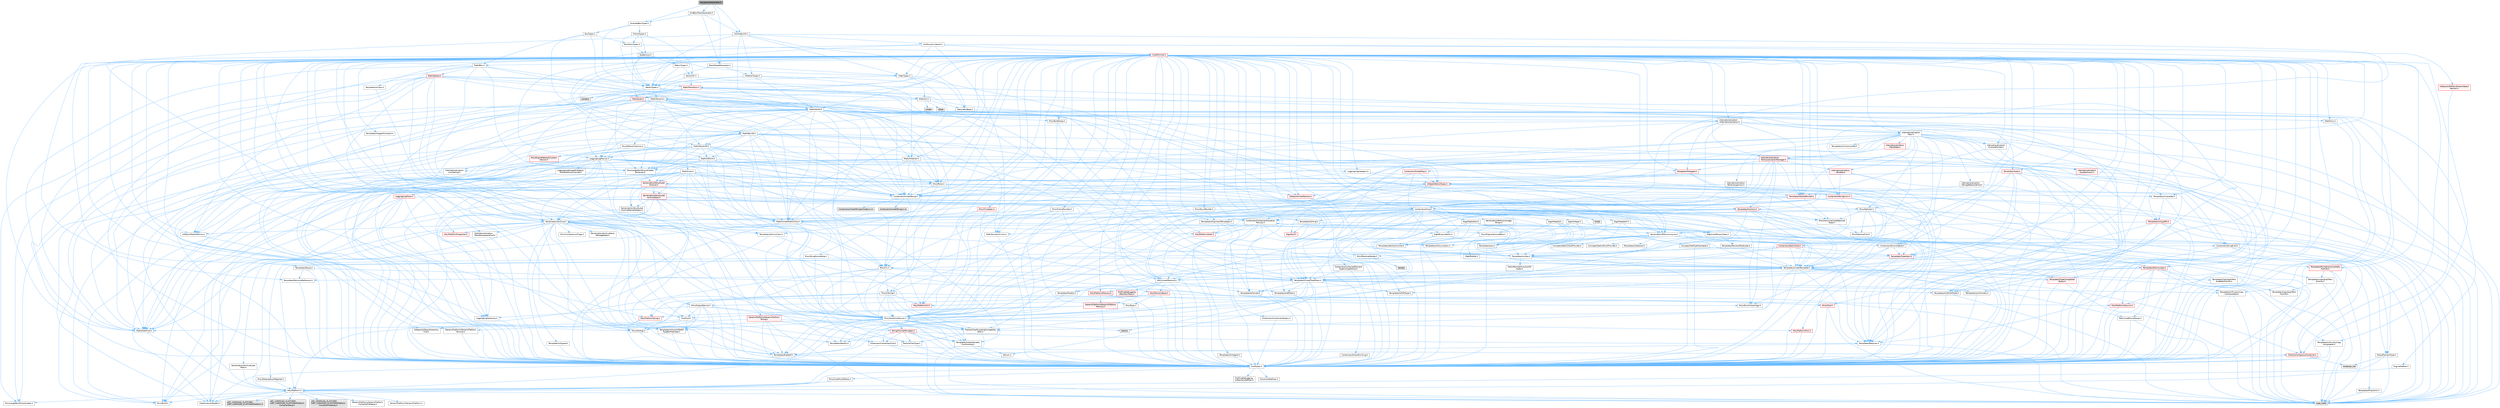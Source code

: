 digraph "BoxSphereGenerator.h"
{
 // INTERACTIVE_SVG=YES
 // LATEX_PDF_SIZE
  bgcolor="transparent";
  edge [fontname=Helvetica,fontsize=10,labelfontname=Helvetica,labelfontsize=10];
  node [fontname=Helvetica,fontsize=10,shape=box,height=0.2,width=0.4];
  Node1 [id="Node000001",label="BoxSphereGenerator.h",height=0.2,width=0.4,color="gray40", fillcolor="grey60", style="filled", fontcolor="black",tooltip=" "];
  Node1 -> Node2 [id="edge1_Node000001_Node000002",color="steelblue1",style="solid",tooltip=" "];
  Node2 [id="Node000002",label="MeshShapeGenerator.h",height=0.2,width=0.4,color="grey40", fillcolor="white", style="filled",URL="$df/d23/MeshShapeGenerator_8h.html",tooltip=" "];
  Node2 -> Node3 [id="edge2_Node000002_Node000003",color="steelblue1",style="solid",tooltip=" "];
  Node3 [id="Node000003",label="VectorTypes.h",height=0.2,width=0.4,color="grey40", fillcolor="white", style="filled",URL="$d4/d5b/VectorTypes_8h.html",tooltip=" "];
  Node3 -> Node4 [id="edge3_Node000003_Node000004",color="steelblue1",style="solid",tooltip=" "];
  Node4 [id="Node000004",label="Math/Vector.h",height=0.2,width=0.4,color="grey40", fillcolor="white", style="filled",URL="$d6/dbe/Vector_8h.html",tooltip=" "];
  Node4 -> Node5 [id="edge4_Node000004_Node000005",color="steelblue1",style="solid",tooltip=" "];
  Node5 [id="Node000005",label="CoreTypes.h",height=0.2,width=0.4,color="grey40", fillcolor="white", style="filled",URL="$dc/dec/CoreTypes_8h.html",tooltip=" "];
  Node5 -> Node6 [id="edge5_Node000005_Node000006",color="steelblue1",style="solid",tooltip=" "];
  Node6 [id="Node000006",label="HAL/Platform.h",height=0.2,width=0.4,color="grey40", fillcolor="white", style="filled",URL="$d9/dd0/Platform_8h.html",tooltip=" "];
  Node6 -> Node7 [id="edge6_Node000006_Node000007",color="steelblue1",style="solid",tooltip=" "];
  Node7 [id="Node000007",label="Misc/Build.h",height=0.2,width=0.4,color="grey40", fillcolor="white", style="filled",URL="$d3/dbb/Build_8h.html",tooltip=" "];
  Node6 -> Node8 [id="edge7_Node000006_Node000008",color="steelblue1",style="solid",tooltip=" "];
  Node8 [id="Node000008",label="Misc/LargeWorldCoordinates.h",height=0.2,width=0.4,color="grey40", fillcolor="white", style="filled",URL="$d2/dcb/LargeWorldCoordinates_8h.html",tooltip=" "];
  Node6 -> Node9 [id="edge8_Node000006_Node000009",color="steelblue1",style="solid",tooltip=" "];
  Node9 [id="Node000009",label="type_traits",height=0.2,width=0.4,color="grey60", fillcolor="#E0E0E0", style="filled",tooltip=" "];
  Node6 -> Node10 [id="edge9_Node000006_Node000010",color="steelblue1",style="solid",tooltip=" "];
  Node10 [id="Node000010",label="PreprocessorHelpers.h",height=0.2,width=0.4,color="grey40", fillcolor="white", style="filled",URL="$db/ddb/PreprocessorHelpers_8h.html",tooltip=" "];
  Node6 -> Node11 [id="edge10_Node000006_Node000011",color="steelblue1",style="solid",tooltip=" "];
  Node11 [id="Node000011",label="UBT_COMPILED_PLATFORM\l/UBT_COMPILED_PLATFORMPlatform\lCompilerPreSetup.h",height=0.2,width=0.4,color="grey60", fillcolor="#E0E0E0", style="filled",tooltip=" "];
  Node6 -> Node12 [id="edge11_Node000006_Node000012",color="steelblue1",style="solid",tooltip=" "];
  Node12 [id="Node000012",label="GenericPlatform/GenericPlatform\lCompilerPreSetup.h",height=0.2,width=0.4,color="grey40", fillcolor="white", style="filled",URL="$d9/dc8/GenericPlatformCompilerPreSetup_8h.html",tooltip=" "];
  Node6 -> Node13 [id="edge12_Node000006_Node000013",color="steelblue1",style="solid",tooltip=" "];
  Node13 [id="Node000013",label="GenericPlatform/GenericPlatform.h",height=0.2,width=0.4,color="grey40", fillcolor="white", style="filled",URL="$d6/d84/GenericPlatform_8h.html",tooltip=" "];
  Node6 -> Node14 [id="edge13_Node000006_Node000014",color="steelblue1",style="solid",tooltip=" "];
  Node14 [id="Node000014",label="UBT_COMPILED_PLATFORM\l/UBT_COMPILED_PLATFORMPlatform.h",height=0.2,width=0.4,color="grey60", fillcolor="#E0E0E0", style="filled",tooltip=" "];
  Node6 -> Node15 [id="edge14_Node000006_Node000015",color="steelblue1",style="solid",tooltip=" "];
  Node15 [id="Node000015",label="UBT_COMPILED_PLATFORM\l/UBT_COMPILED_PLATFORMPlatform\lCompilerSetup.h",height=0.2,width=0.4,color="grey60", fillcolor="#E0E0E0", style="filled",tooltip=" "];
  Node5 -> Node16 [id="edge15_Node000005_Node000016",color="steelblue1",style="solid",tooltip=" "];
  Node16 [id="Node000016",label="ProfilingDebugging\l/UMemoryDefines.h",height=0.2,width=0.4,color="grey40", fillcolor="white", style="filled",URL="$d2/da2/UMemoryDefines_8h.html",tooltip=" "];
  Node5 -> Node17 [id="edge16_Node000005_Node000017",color="steelblue1",style="solid",tooltip=" "];
  Node17 [id="Node000017",label="Misc/CoreMiscDefines.h",height=0.2,width=0.4,color="grey40", fillcolor="white", style="filled",URL="$da/d38/CoreMiscDefines_8h.html",tooltip=" "];
  Node17 -> Node6 [id="edge17_Node000017_Node000006",color="steelblue1",style="solid",tooltip=" "];
  Node17 -> Node10 [id="edge18_Node000017_Node000010",color="steelblue1",style="solid",tooltip=" "];
  Node5 -> Node18 [id="edge19_Node000005_Node000018",color="steelblue1",style="solid",tooltip=" "];
  Node18 [id="Node000018",label="Misc/CoreDefines.h",height=0.2,width=0.4,color="grey40", fillcolor="white", style="filled",URL="$d3/dd2/CoreDefines_8h.html",tooltip=" "];
  Node4 -> Node19 [id="edge20_Node000004_Node000019",color="steelblue1",style="solid",tooltip=" "];
  Node19 [id="Node000019",label="Misc/AssertionMacros.h",height=0.2,width=0.4,color="grey40", fillcolor="white", style="filled",URL="$d0/dfa/AssertionMacros_8h.html",tooltip=" "];
  Node19 -> Node5 [id="edge21_Node000019_Node000005",color="steelblue1",style="solid",tooltip=" "];
  Node19 -> Node6 [id="edge22_Node000019_Node000006",color="steelblue1",style="solid",tooltip=" "];
  Node19 -> Node20 [id="edge23_Node000019_Node000020",color="steelblue1",style="solid",tooltip=" "];
  Node20 [id="Node000020",label="HAL/PlatformMisc.h",height=0.2,width=0.4,color="red", fillcolor="#FFF0F0", style="filled",URL="$d0/df5/PlatformMisc_8h.html",tooltip=" "];
  Node20 -> Node5 [id="edge24_Node000020_Node000005",color="steelblue1",style="solid",tooltip=" "];
  Node19 -> Node10 [id="edge25_Node000019_Node000010",color="steelblue1",style="solid",tooltip=" "];
  Node19 -> Node56 [id="edge26_Node000019_Node000056",color="steelblue1",style="solid",tooltip=" "];
  Node56 [id="Node000056",label="Templates/EnableIf.h",height=0.2,width=0.4,color="grey40", fillcolor="white", style="filled",URL="$d7/d60/EnableIf_8h.html",tooltip=" "];
  Node56 -> Node5 [id="edge27_Node000056_Node000005",color="steelblue1",style="solid",tooltip=" "];
  Node19 -> Node57 [id="edge28_Node000019_Node000057",color="steelblue1",style="solid",tooltip=" "];
  Node57 [id="Node000057",label="Templates/IsArrayOrRefOf\lTypeByPredicate.h",height=0.2,width=0.4,color="grey40", fillcolor="white", style="filled",URL="$d6/da1/IsArrayOrRefOfTypeByPredicate_8h.html",tooltip=" "];
  Node57 -> Node5 [id="edge29_Node000057_Node000005",color="steelblue1",style="solid",tooltip=" "];
  Node19 -> Node58 [id="edge30_Node000019_Node000058",color="steelblue1",style="solid",tooltip=" "];
  Node58 [id="Node000058",label="Templates/IsValidVariadic\lFunctionArg.h",height=0.2,width=0.4,color="grey40", fillcolor="white", style="filled",URL="$d0/dc8/IsValidVariadicFunctionArg_8h.html",tooltip=" "];
  Node58 -> Node5 [id="edge31_Node000058_Node000005",color="steelblue1",style="solid",tooltip=" "];
  Node58 -> Node59 [id="edge32_Node000058_Node000059",color="steelblue1",style="solid",tooltip=" "];
  Node59 [id="Node000059",label="IsEnum.h",height=0.2,width=0.4,color="grey40", fillcolor="white", style="filled",URL="$d4/de5/IsEnum_8h.html",tooltip=" "];
  Node58 -> Node9 [id="edge33_Node000058_Node000009",color="steelblue1",style="solid",tooltip=" "];
  Node19 -> Node60 [id="edge34_Node000019_Node000060",color="steelblue1",style="solid",tooltip=" "];
  Node60 [id="Node000060",label="Traits/IsCharEncodingCompatible\lWith.h",height=0.2,width=0.4,color="grey40", fillcolor="white", style="filled",URL="$df/dd1/IsCharEncodingCompatibleWith_8h.html",tooltip=" "];
  Node60 -> Node9 [id="edge35_Node000060_Node000009",color="steelblue1",style="solid",tooltip=" "];
  Node60 -> Node61 [id="edge36_Node000060_Node000061",color="steelblue1",style="solid",tooltip=" "];
  Node61 [id="Node000061",label="Traits/IsCharType.h",height=0.2,width=0.4,color="grey40", fillcolor="white", style="filled",URL="$db/d51/IsCharType_8h.html",tooltip=" "];
  Node61 -> Node5 [id="edge37_Node000061_Node000005",color="steelblue1",style="solid",tooltip=" "];
  Node19 -> Node62 [id="edge38_Node000019_Node000062",color="steelblue1",style="solid",tooltip=" "];
  Node62 [id="Node000062",label="Misc/VarArgs.h",height=0.2,width=0.4,color="grey40", fillcolor="white", style="filled",URL="$d5/d6f/VarArgs_8h.html",tooltip=" "];
  Node62 -> Node5 [id="edge39_Node000062_Node000005",color="steelblue1",style="solid",tooltip=" "];
  Node19 -> Node63 [id="edge40_Node000019_Node000063",color="steelblue1",style="solid",tooltip=" "];
  Node63 [id="Node000063",label="String/FormatStringSan.h",height=0.2,width=0.4,color="red", fillcolor="#FFF0F0", style="filled",URL="$d3/d8b/FormatStringSan_8h.html",tooltip=" "];
  Node63 -> Node9 [id="edge41_Node000063_Node000009",color="steelblue1",style="solid",tooltip=" "];
  Node63 -> Node5 [id="edge42_Node000063_Node000005",color="steelblue1",style="solid",tooltip=" "];
  Node63 -> Node64 [id="edge43_Node000063_Node000064",color="steelblue1",style="solid",tooltip=" "];
  Node64 [id="Node000064",label="Templates/Requires.h",height=0.2,width=0.4,color="grey40", fillcolor="white", style="filled",URL="$dc/d96/Requires_8h.html",tooltip=" "];
  Node64 -> Node56 [id="edge44_Node000064_Node000056",color="steelblue1",style="solid",tooltip=" "];
  Node64 -> Node9 [id="edge45_Node000064_Node000009",color="steelblue1",style="solid",tooltip=" "];
  Node63 -> Node65 [id="edge46_Node000063_Node000065",color="steelblue1",style="solid",tooltip=" "];
  Node65 [id="Node000065",label="Templates/Identity.h",height=0.2,width=0.4,color="grey40", fillcolor="white", style="filled",URL="$d0/dd5/Identity_8h.html",tooltip=" "];
  Node63 -> Node58 [id="edge47_Node000063_Node000058",color="steelblue1",style="solid",tooltip=" "];
  Node63 -> Node61 [id="edge48_Node000063_Node000061",color="steelblue1",style="solid",tooltip=" "];
  Node63 -> Node28 [id="edge49_Node000063_Node000028",color="steelblue1",style="solid",tooltip=" "];
  Node28 [id="Node000028",label="Containers/ContainersFwd.h",height=0.2,width=0.4,color="grey40", fillcolor="white", style="filled",URL="$d4/d0a/ContainersFwd_8h.html",tooltip=" "];
  Node28 -> Node6 [id="edge50_Node000028_Node000006",color="steelblue1",style="solid",tooltip=" "];
  Node28 -> Node5 [id="edge51_Node000028_Node000005",color="steelblue1",style="solid",tooltip=" "];
  Node28 -> Node25 [id="edge52_Node000028_Node000025",color="steelblue1",style="solid",tooltip=" "];
  Node25 [id="Node000025",label="Traits/IsContiguousContainer.h",height=0.2,width=0.4,color="red", fillcolor="#FFF0F0", style="filled",URL="$d5/d3c/IsContiguousContainer_8h.html",tooltip=" "];
  Node25 -> Node5 [id="edge53_Node000025_Node000005",color="steelblue1",style="solid",tooltip=" "];
  Node25 -> Node24 [id="edge54_Node000025_Node000024",color="steelblue1",style="solid",tooltip=" "];
  Node24 [id="Node000024",label="initializer_list",height=0.2,width=0.4,color="grey60", fillcolor="#E0E0E0", style="filled",tooltip=" "];
  Node19 -> Node69 [id="edge55_Node000019_Node000069",color="steelblue1",style="solid",tooltip=" "];
  Node69 [id="Node000069",label="atomic",height=0.2,width=0.4,color="grey60", fillcolor="#E0E0E0", style="filled",tooltip=" "];
  Node4 -> Node29 [id="edge56_Node000004_Node000029",color="steelblue1",style="solid",tooltip=" "];
  Node29 [id="Node000029",label="Math/MathFwd.h",height=0.2,width=0.4,color="grey40", fillcolor="white", style="filled",URL="$d2/d10/MathFwd_8h.html",tooltip=" "];
  Node29 -> Node6 [id="edge57_Node000029_Node000006",color="steelblue1",style="solid",tooltip=" "];
  Node4 -> Node42 [id="edge58_Node000004_Node000042",color="steelblue1",style="solid",tooltip=" "];
  Node42 [id="Node000042",label="Math/NumericLimits.h",height=0.2,width=0.4,color="grey40", fillcolor="white", style="filled",URL="$df/d1b/NumericLimits_8h.html",tooltip=" "];
  Node42 -> Node5 [id="edge59_Node000042_Node000005",color="steelblue1",style="solid",tooltip=" "];
  Node4 -> Node70 [id="edge60_Node000004_Node000070",color="steelblue1",style="solid",tooltip=" "];
  Node70 [id="Node000070",label="Misc/Crc.h",height=0.2,width=0.4,color="grey40", fillcolor="white", style="filled",URL="$d4/dd2/Crc_8h.html",tooltip=" "];
  Node70 -> Node5 [id="edge61_Node000070_Node000005",color="steelblue1",style="solid",tooltip=" "];
  Node70 -> Node71 [id="edge62_Node000070_Node000071",color="steelblue1",style="solid",tooltip=" "];
  Node71 [id="Node000071",label="HAL/PlatformString.h",height=0.2,width=0.4,color="red", fillcolor="#FFF0F0", style="filled",URL="$db/db5/PlatformString_8h.html",tooltip=" "];
  Node71 -> Node5 [id="edge63_Node000071_Node000005",color="steelblue1",style="solid",tooltip=" "];
  Node70 -> Node19 [id="edge64_Node000070_Node000019",color="steelblue1",style="solid",tooltip=" "];
  Node70 -> Node73 [id="edge65_Node000070_Node000073",color="steelblue1",style="solid",tooltip=" "];
  Node73 [id="Node000073",label="Misc/CString.h",height=0.2,width=0.4,color="grey40", fillcolor="white", style="filled",URL="$d2/d49/CString_8h.html",tooltip=" "];
  Node73 -> Node5 [id="edge66_Node000073_Node000005",color="steelblue1",style="solid",tooltip=" "];
  Node73 -> Node32 [id="edge67_Node000073_Node000032",color="steelblue1",style="solid",tooltip=" "];
  Node32 [id="Node000032",label="HAL/PlatformCrt.h",height=0.2,width=0.4,color="red", fillcolor="#FFF0F0", style="filled",URL="$d8/d75/PlatformCrt_8h.html",tooltip=" "];
  Node73 -> Node71 [id="edge68_Node000073_Node000071",color="steelblue1",style="solid",tooltip=" "];
  Node73 -> Node19 [id="edge69_Node000073_Node000019",color="steelblue1",style="solid",tooltip=" "];
  Node73 -> Node74 [id="edge70_Node000073_Node000074",color="steelblue1",style="solid",tooltip=" "];
  Node74 [id="Node000074",label="Misc/Char.h",height=0.2,width=0.4,color="red", fillcolor="#FFF0F0", style="filled",URL="$d0/d58/Char_8h.html",tooltip=" "];
  Node74 -> Node5 [id="edge71_Node000074_Node000005",color="steelblue1",style="solid",tooltip=" "];
  Node74 -> Node9 [id="edge72_Node000074_Node000009",color="steelblue1",style="solid",tooltip=" "];
  Node73 -> Node62 [id="edge73_Node000073_Node000062",color="steelblue1",style="solid",tooltip=" "];
  Node73 -> Node57 [id="edge74_Node000073_Node000057",color="steelblue1",style="solid",tooltip=" "];
  Node73 -> Node58 [id="edge75_Node000073_Node000058",color="steelblue1",style="solid",tooltip=" "];
  Node73 -> Node60 [id="edge76_Node000073_Node000060",color="steelblue1",style="solid",tooltip=" "];
  Node70 -> Node74 [id="edge77_Node000070_Node000074",color="steelblue1",style="solid",tooltip=" "];
  Node70 -> Node78 [id="edge78_Node000070_Node000078",color="steelblue1",style="solid",tooltip=" "];
  Node78 [id="Node000078",label="Templates/UnrealTypeTraits.h",height=0.2,width=0.4,color="grey40", fillcolor="white", style="filled",URL="$d2/d2d/UnrealTypeTraits_8h.html",tooltip=" "];
  Node78 -> Node5 [id="edge79_Node000078_Node000005",color="steelblue1",style="solid",tooltip=" "];
  Node78 -> Node79 [id="edge80_Node000078_Node000079",color="steelblue1",style="solid",tooltip=" "];
  Node79 [id="Node000079",label="Templates/IsPointer.h",height=0.2,width=0.4,color="grey40", fillcolor="white", style="filled",URL="$d7/d05/IsPointer_8h.html",tooltip=" "];
  Node79 -> Node5 [id="edge81_Node000079_Node000005",color="steelblue1",style="solid",tooltip=" "];
  Node78 -> Node19 [id="edge82_Node000078_Node000019",color="steelblue1",style="solid",tooltip=" "];
  Node78 -> Node80 [id="edge83_Node000078_Node000080",color="steelblue1",style="solid",tooltip=" "];
  Node80 [id="Node000080",label="Templates/AndOrNot.h",height=0.2,width=0.4,color="grey40", fillcolor="white", style="filled",URL="$db/d0a/AndOrNot_8h.html",tooltip=" "];
  Node80 -> Node5 [id="edge84_Node000080_Node000005",color="steelblue1",style="solid",tooltip=" "];
  Node78 -> Node56 [id="edge85_Node000078_Node000056",color="steelblue1",style="solid",tooltip=" "];
  Node78 -> Node81 [id="edge86_Node000078_Node000081",color="steelblue1",style="solid",tooltip=" "];
  Node81 [id="Node000081",label="Templates/IsArithmetic.h",height=0.2,width=0.4,color="grey40", fillcolor="white", style="filled",URL="$d2/d5d/IsArithmetic_8h.html",tooltip=" "];
  Node81 -> Node5 [id="edge87_Node000081_Node000005",color="steelblue1",style="solid",tooltip=" "];
  Node78 -> Node59 [id="edge88_Node000078_Node000059",color="steelblue1",style="solid",tooltip=" "];
  Node78 -> Node82 [id="edge89_Node000078_Node000082",color="steelblue1",style="solid",tooltip=" "];
  Node82 [id="Node000082",label="Templates/Models.h",height=0.2,width=0.4,color="grey40", fillcolor="white", style="filled",URL="$d3/d0c/Models_8h.html",tooltip=" "];
  Node82 -> Node65 [id="edge90_Node000082_Node000065",color="steelblue1",style="solid",tooltip=" "];
  Node78 -> Node83 [id="edge91_Node000078_Node000083",color="steelblue1",style="solid",tooltip=" "];
  Node83 [id="Node000083",label="Templates/IsPODType.h",height=0.2,width=0.4,color="grey40", fillcolor="white", style="filled",URL="$d7/db1/IsPODType_8h.html",tooltip=" "];
  Node83 -> Node5 [id="edge92_Node000083_Node000005",color="steelblue1",style="solid",tooltip=" "];
  Node78 -> Node84 [id="edge93_Node000078_Node000084",color="steelblue1",style="solid",tooltip=" "];
  Node84 [id="Node000084",label="Templates/IsUECoreType.h",height=0.2,width=0.4,color="grey40", fillcolor="white", style="filled",URL="$d1/db8/IsUECoreType_8h.html",tooltip=" "];
  Node84 -> Node5 [id="edge94_Node000084_Node000005",color="steelblue1",style="solid",tooltip=" "];
  Node84 -> Node9 [id="edge95_Node000084_Node000009",color="steelblue1",style="solid",tooltip=" "];
  Node78 -> Node85 [id="edge96_Node000078_Node000085",color="steelblue1",style="solid",tooltip=" "];
  Node85 [id="Node000085",label="Templates/IsTriviallyCopy\lConstructible.h",height=0.2,width=0.4,color="grey40", fillcolor="white", style="filled",URL="$d3/d78/IsTriviallyCopyConstructible_8h.html",tooltip=" "];
  Node85 -> Node5 [id="edge97_Node000085_Node000005",color="steelblue1",style="solid",tooltip=" "];
  Node85 -> Node9 [id="edge98_Node000085_Node000009",color="steelblue1",style="solid",tooltip=" "];
  Node70 -> Node61 [id="edge99_Node000070_Node000061",color="steelblue1",style="solid",tooltip=" "];
  Node4 -> Node86 [id="edge100_Node000004_Node000086",color="steelblue1",style="solid",tooltip=" "];
  Node86 [id="Node000086",label="Math/UnrealMathUtility.h",height=0.2,width=0.4,color="grey40", fillcolor="white", style="filled",URL="$db/db8/UnrealMathUtility_8h.html",tooltip=" "];
  Node86 -> Node5 [id="edge101_Node000086_Node000005",color="steelblue1",style="solid",tooltip=" "];
  Node86 -> Node19 [id="edge102_Node000086_Node000019",color="steelblue1",style="solid",tooltip=" "];
  Node86 -> Node87 [id="edge103_Node000086_Node000087",color="steelblue1",style="solid",tooltip=" "];
  Node87 [id="Node000087",label="HAL/PlatformMath.h",height=0.2,width=0.4,color="red", fillcolor="#FFF0F0", style="filled",URL="$dc/d53/PlatformMath_8h.html",tooltip=" "];
  Node87 -> Node5 [id="edge104_Node000087_Node000005",color="steelblue1",style="solid",tooltip=" "];
  Node86 -> Node29 [id="edge105_Node000086_Node000029",color="steelblue1",style="solid",tooltip=" "];
  Node86 -> Node65 [id="edge106_Node000086_Node000065",color="steelblue1",style="solid",tooltip=" "];
  Node86 -> Node64 [id="edge107_Node000086_Node000064",color="steelblue1",style="solid",tooltip=" "];
  Node4 -> Node98 [id="edge108_Node000004_Node000098",color="steelblue1",style="solid",tooltip=" "];
  Node98 [id="Node000098",label="Containers/UnrealString.h",height=0.2,width=0.4,color="grey40", fillcolor="white", style="filled",URL="$d5/dba/UnrealString_8h.html",tooltip=" "];
  Node98 -> Node99 [id="edge109_Node000098_Node000099",color="steelblue1",style="solid",tooltip=" "];
  Node99 [id="Node000099",label="Containers/UnrealStringIncludes.h.inl",height=0.2,width=0.4,color="grey60", fillcolor="#E0E0E0", style="filled",tooltip=" "];
  Node98 -> Node100 [id="edge110_Node000098_Node000100",color="steelblue1",style="solid",tooltip=" "];
  Node100 [id="Node000100",label="Containers/UnrealString.h.inl",height=0.2,width=0.4,color="grey60", fillcolor="#E0E0E0", style="filled",tooltip=" "];
  Node98 -> Node101 [id="edge111_Node000098_Node000101",color="steelblue1",style="solid",tooltip=" "];
  Node101 [id="Node000101",label="Misc/StringFormatArg.h",height=0.2,width=0.4,color="grey40", fillcolor="white", style="filled",URL="$d2/d16/StringFormatArg_8h.html",tooltip=" "];
  Node101 -> Node28 [id="edge112_Node000101_Node000028",color="steelblue1",style="solid",tooltip=" "];
  Node4 -> Node102 [id="edge113_Node000004_Node000102",color="steelblue1",style="solid",tooltip=" "];
  Node102 [id="Node000102",label="Misc/Parse.h",height=0.2,width=0.4,color="grey40", fillcolor="white", style="filled",URL="$dc/d71/Parse_8h.html",tooltip=" "];
  Node102 -> Node22 [id="edge114_Node000102_Node000022",color="steelblue1",style="solid",tooltip=" "];
  Node22 [id="Node000022",label="Containers/StringFwd.h",height=0.2,width=0.4,color="grey40", fillcolor="white", style="filled",URL="$df/d37/StringFwd_8h.html",tooltip=" "];
  Node22 -> Node5 [id="edge115_Node000022_Node000005",color="steelblue1",style="solid",tooltip=" "];
  Node22 -> Node23 [id="edge116_Node000022_Node000023",color="steelblue1",style="solid",tooltip=" "];
  Node23 [id="Node000023",label="Traits/ElementType.h",height=0.2,width=0.4,color="grey40", fillcolor="white", style="filled",URL="$d5/d4f/ElementType_8h.html",tooltip=" "];
  Node23 -> Node6 [id="edge117_Node000023_Node000006",color="steelblue1",style="solid",tooltip=" "];
  Node23 -> Node24 [id="edge118_Node000023_Node000024",color="steelblue1",style="solid",tooltip=" "];
  Node23 -> Node9 [id="edge119_Node000023_Node000009",color="steelblue1",style="solid",tooltip=" "];
  Node22 -> Node25 [id="edge120_Node000022_Node000025",color="steelblue1",style="solid",tooltip=" "];
  Node102 -> Node98 [id="edge121_Node000102_Node000098",color="steelblue1",style="solid",tooltip=" "];
  Node102 -> Node5 [id="edge122_Node000102_Node000005",color="steelblue1",style="solid",tooltip=" "];
  Node102 -> Node32 [id="edge123_Node000102_Node000032",color="steelblue1",style="solid",tooltip=" "];
  Node102 -> Node7 [id="edge124_Node000102_Node000007",color="steelblue1",style="solid",tooltip=" "];
  Node102 -> Node44 [id="edge125_Node000102_Node000044",color="steelblue1",style="solid",tooltip=" "];
  Node44 [id="Node000044",label="Misc/EnumClassFlags.h",height=0.2,width=0.4,color="grey40", fillcolor="white", style="filled",URL="$d8/de7/EnumClassFlags_8h.html",tooltip=" "];
  Node102 -> Node103 [id="edge126_Node000102_Node000103",color="steelblue1",style="solid",tooltip=" "];
  Node103 [id="Node000103",label="Templates/Function.h",height=0.2,width=0.4,color="red", fillcolor="#FFF0F0", style="filled",URL="$df/df5/Function_8h.html",tooltip=" "];
  Node103 -> Node5 [id="edge127_Node000103_Node000005",color="steelblue1",style="solid",tooltip=" "];
  Node103 -> Node19 [id="edge128_Node000103_Node000019",color="steelblue1",style="solid",tooltip=" "];
  Node103 -> Node104 [id="edge129_Node000103_Node000104",color="steelblue1",style="solid",tooltip=" "];
  Node104 [id="Node000104",label="Misc/IntrusiveUnsetOptional\lState.h",height=0.2,width=0.4,color="grey40", fillcolor="white", style="filled",URL="$d2/d0a/IntrusiveUnsetOptionalState_8h.html",tooltip=" "];
  Node104 -> Node105 [id="edge130_Node000104_Node000105",color="steelblue1",style="solid",tooltip=" "];
  Node105 [id="Node000105",label="Misc/OptionalFwd.h",height=0.2,width=0.4,color="grey40", fillcolor="white", style="filled",URL="$dc/d50/OptionalFwd_8h.html",tooltip=" "];
  Node103 -> Node106 [id="edge131_Node000103_Node000106",color="steelblue1",style="solid",tooltip=" "];
  Node106 [id="Node000106",label="HAL/UnrealMemory.h",height=0.2,width=0.4,color="grey40", fillcolor="white", style="filled",URL="$d9/d96/UnrealMemory_8h.html",tooltip=" "];
  Node106 -> Node5 [id="edge132_Node000106_Node000005",color="steelblue1",style="solid",tooltip=" "];
  Node106 -> Node107 [id="edge133_Node000106_Node000107",color="steelblue1",style="solid",tooltip=" "];
  Node107 [id="Node000107",label="GenericPlatform/GenericPlatform\lMemory.h",height=0.2,width=0.4,color="red", fillcolor="#FFF0F0", style="filled",URL="$dd/d22/GenericPlatformMemory_8h.html",tooltip=" "];
  Node107 -> Node27 [id="edge134_Node000107_Node000027",color="steelblue1",style="solid",tooltip=" "];
  Node27 [id="Node000027",label="CoreFwd.h",height=0.2,width=0.4,color="grey40", fillcolor="white", style="filled",URL="$d1/d1e/CoreFwd_8h.html",tooltip=" "];
  Node27 -> Node5 [id="edge135_Node000027_Node000005",color="steelblue1",style="solid",tooltip=" "];
  Node27 -> Node28 [id="edge136_Node000027_Node000028",color="steelblue1",style="solid",tooltip=" "];
  Node27 -> Node29 [id="edge137_Node000027_Node000029",color="steelblue1",style="solid",tooltip=" "];
  Node27 -> Node30 [id="edge138_Node000027_Node000030",color="steelblue1",style="solid",tooltip=" "];
  Node30 [id="Node000030",label="UObject/UObjectHierarchy\lFwd.h",height=0.2,width=0.4,color="grey40", fillcolor="white", style="filled",URL="$d3/d13/UObjectHierarchyFwd_8h.html",tooltip=" "];
  Node107 -> Node5 [id="edge139_Node000107_Node000005",color="steelblue1",style="solid",tooltip=" "];
  Node107 -> Node71 [id="edge140_Node000107_Node000071",color="steelblue1",style="solid",tooltip=" "];
  Node106 -> Node108 [id="edge141_Node000106_Node000108",color="steelblue1",style="solid",tooltip=" "];
  Node108 [id="Node000108",label="HAL/MemoryBase.h",height=0.2,width=0.4,color="red", fillcolor="#FFF0F0", style="filled",URL="$d6/d9f/MemoryBase_8h.html",tooltip=" "];
  Node108 -> Node5 [id="edge142_Node000108_Node000005",color="steelblue1",style="solid",tooltip=" "];
  Node108 -> Node49 [id="edge143_Node000108_Node000049",color="steelblue1",style="solid",tooltip=" "];
  Node49 [id="Node000049",label="HAL/PlatformAtomics.h",height=0.2,width=0.4,color="red", fillcolor="#FFF0F0", style="filled",URL="$d3/d36/PlatformAtomics_8h.html",tooltip=" "];
  Node49 -> Node5 [id="edge144_Node000049_Node000005",color="steelblue1",style="solid",tooltip=" "];
  Node108 -> Node32 [id="edge145_Node000108_Node000032",color="steelblue1",style="solid",tooltip=" "];
  Node108 -> Node109 [id="edge146_Node000108_Node000109",color="steelblue1",style="solid",tooltip=" "];
  Node109 [id="Node000109",label="Misc/Exec.h",height=0.2,width=0.4,color="grey40", fillcolor="white", style="filled",URL="$de/ddb/Exec_8h.html",tooltip=" "];
  Node109 -> Node5 [id="edge147_Node000109_Node000005",color="steelblue1",style="solid",tooltip=" "];
  Node109 -> Node19 [id="edge148_Node000109_Node000019",color="steelblue1",style="solid",tooltip=" "];
  Node108 -> Node110 [id="edge149_Node000108_Node000110",color="steelblue1",style="solid",tooltip=" "];
  Node110 [id="Node000110",label="Misc/OutputDevice.h",height=0.2,width=0.4,color="grey40", fillcolor="white", style="filled",URL="$d7/d32/OutputDevice_8h.html",tooltip=" "];
  Node110 -> Node27 [id="edge150_Node000110_Node000027",color="steelblue1",style="solid",tooltip=" "];
  Node110 -> Node5 [id="edge151_Node000110_Node000005",color="steelblue1",style="solid",tooltip=" "];
  Node110 -> Node111 [id="edge152_Node000110_Node000111",color="steelblue1",style="solid",tooltip=" "];
  Node111 [id="Node000111",label="Logging/LogVerbosity.h",height=0.2,width=0.4,color="grey40", fillcolor="white", style="filled",URL="$d2/d8f/LogVerbosity_8h.html",tooltip=" "];
  Node111 -> Node5 [id="edge153_Node000111_Node000005",color="steelblue1",style="solid",tooltip=" "];
  Node110 -> Node62 [id="edge154_Node000110_Node000062",color="steelblue1",style="solid",tooltip=" "];
  Node110 -> Node57 [id="edge155_Node000110_Node000057",color="steelblue1",style="solid",tooltip=" "];
  Node110 -> Node58 [id="edge156_Node000110_Node000058",color="steelblue1",style="solid",tooltip=" "];
  Node110 -> Node60 [id="edge157_Node000110_Node000060",color="steelblue1",style="solid",tooltip=" "];
  Node106 -> Node117 [id="edge158_Node000106_Node000117",color="steelblue1",style="solid",tooltip=" "];
  Node117 [id="Node000117",label="HAL/PlatformMemory.h",height=0.2,width=0.4,color="red", fillcolor="#FFF0F0", style="filled",URL="$de/d68/PlatformMemory_8h.html",tooltip=" "];
  Node117 -> Node5 [id="edge159_Node000117_Node000005",color="steelblue1",style="solid",tooltip=" "];
  Node117 -> Node107 [id="edge160_Node000117_Node000107",color="steelblue1",style="solid",tooltip=" "];
  Node106 -> Node119 [id="edge161_Node000106_Node000119",color="steelblue1",style="solid",tooltip=" "];
  Node119 [id="Node000119",label="ProfilingDebugging\l/MemoryTrace.h",height=0.2,width=0.4,color="red", fillcolor="#FFF0F0", style="filled",URL="$da/dd7/MemoryTrace_8h.html",tooltip=" "];
  Node119 -> Node6 [id="edge162_Node000119_Node000006",color="steelblue1",style="solid",tooltip=" "];
  Node119 -> Node44 [id="edge163_Node000119_Node000044",color="steelblue1",style="solid",tooltip=" "];
  Node106 -> Node79 [id="edge164_Node000106_Node000079",color="steelblue1",style="solid",tooltip=" "];
  Node103 -> Node78 [id="edge165_Node000103_Node000078",color="steelblue1",style="solid",tooltip=" "];
  Node103 -> Node121 [id="edge166_Node000103_Node000121",color="steelblue1",style="solid",tooltip=" "];
  Node121 [id="Node000121",label="Templates/Invoke.h",height=0.2,width=0.4,color="grey40", fillcolor="white", style="filled",URL="$d7/deb/Invoke_8h.html",tooltip=" "];
  Node121 -> Node5 [id="edge167_Node000121_Node000005",color="steelblue1",style="solid",tooltip=" "];
  Node121 -> Node122 [id="edge168_Node000121_Node000122",color="steelblue1",style="solid",tooltip=" "];
  Node122 [id="Node000122",label="Traits/MemberFunctionPtr\lOuter.h",height=0.2,width=0.4,color="grey40", fillcolor="white", style="filled",URL="$db/da7/MemberFunctionPtrOuter_8h.html",tooltip=" "];
  Node121 -> Node123 [id="edge169_Node000121_Node000123",color="steelblue1",style="solid",tooltip=" "];
  Node123 [id="Node000123",label="Templates/UnrealTemplate.h",height=0.2,width=0.4,color="grey40", fillcolor="white", style="filled",URL="$d4/d24/UnrealTemplate_8h.html",tooltip=" "];
  Node123 -> Node5 [id="edge170_Node000123_Node000005",color="steelblue1",style="solid",tooltip=" "];
  Node123 -> Node79 [id="edge171_Node000123_Node000079",color="steelblue1",style="solid",tooltip=" "];
  Node123 -> Node106 [id="edge172_Node000123_Node000106",color="steelblue1",style="solid",tooltip=" "];
  Node123 -> Node124 [id="edge173_Node000123_Node000124",color="steelblue1",style="solid",tooltip=" "];
  Node124 [id="Node000124",label="Templates/CopyQualifiers\lAndRefsFromTo.h",height=0.2,width=0.4,color="grey40", fillcolor="white", style="filled",URL="$d3/db3/CopyQualifiersAndRefsFromTo_8h.html",tooltip=" "];
  Node124 -> Node125 [id="edge174_Node000124_Node000125",color="steelblue1",style="solid",tooltip=" "];
  Node125 [id="Node000125",label="Templates/CopyQualifiers\lFromTo.h",height=0.2,width=0.4,color="grey40", fillcolor="white", style="filled",URL="$d5/db4/CopyQualifiersFromTo_8h.html",tooltip=" "];
  Node123 -> Node78 [id="edge175_Node000123_Node000078",color="steelblue1",style="solid",tooltip=" "];
  Node123 -> Node90 [id="edge176_Node000123_Node000090",color="steelblue1",style="solid",tooltip=" "];
  Node90 [id="Node000090",label="Templates/RemoveReference.h",height=0.2,width=0.4,color="grey40", fillcolor="white", style="filled",URL="$da/dbe/RemoveReference_8h.html",tooltip=" "];
  Node90 -> Node5 [id="edge177_Node000090_Node000005",color="steelblue1",style="solid",tooltip=" "];
  Node123 -> Node64 [id="edge178_Node000123_Node000064",color="steelblue1",style="solid",tooltip=" "];
  Node123 -> Node95 [id="edge179_Node000123_Node000095",color="steelblue1",style="solid",tooltip=" "];
  Node95 [id="Node000095",label="Templates/TypeCompatible\lBytes.h",height=0.2,width=0.4,color="red", fillcolor="#FFF0F0", style="filled",URL="$df/d0a/TypeCompatibleBytes_8h.html",tooltip=" "];
  Node95 -> Node5 [id="edge180_Node000095_Node000005",color="steelblue1",style="solid",tooltip=" "];
  Node95 -> Node9 [id="edge181_Node000095_Node000009",color="steelblue1",style="solid",tooltip=" "];
  Node123 -> Node65 [id="edge182_Node000123_Node000065",color="steelblue1",style="solid",tooltip=" "];
  Node123 -> Node25 [id="edge183_Node000123_Node000025",color="steelblue1",style="solid",tooltip=" "];
  Node123 -> Node126 [id="edge184_Node000123_Node000126",color="steelblue1",style="solid",tooltip=" "];
  Node126 [id="Node000126",label="Traits/UseBitwiseSwap.h",height=0.2,width=0.4,color="grey40", fillcolor="white", style="filled",URL="$db/df3/UseBitwiseSwap_8h.html",tooltip=" "];
  Node126 -> Node5 [id="edge185_Node000126_Node000005",color="steelblue1",style="solid",tooltip=" "];
  Node126 -> Node9 [id="edge186_Node000126_Node000009",color="steelblue1",style="solid",tooltip=" "];
  Node123 -> Node9 [id="edge187_Node000123_Node000009",color="steelblue1",style="solid",tooltip=" "];
  Node121 -> Node9 [id="edge188_Node000121_Node000009",color="steelblue1",style="solid",tooltip=" "];
  Node103 -> Node123 [id="edge189_Node000103_Node000123",color="steelblue1",style="solid",tooltip=" "];
  Node103 -> Node64 [id="edge190_Node000103_Node000064",color="steelblue1",style="solid",tooltip=" "];
  Node103 -> Node86 [id="edge191_Node000103_Node000086",color="steelblue1",style="solid",tooltip=" "];
  Node103 -> Node9 [id="edge192_Node000103_Node000009",color="steelblue1",style="solid",tooltip=" "];
  Node4 -> Node127 [id="edge193_Node000004_Node000127",color="steelblue1",style="solid",tooltip=" "];
  Node127 [id="Node000127",label="Misc/LargeWorldCoordinates\lSerializer.h",height=0.2,width=0.4,color="grey40", fillcolor="white", style="filled",URL="$d7/df9/LargeWorldCoordinatesSerializer_8h.html",tooltip=" "];
  Node127 -> Node128 [id="edge194_Node000127_Node000128",color="steelblue1",style="solid",tooltip=" "];
  Node128 [id="Node000128",label="UObject/NameTypes.h",height=0.2,width=0.4,color="red", fillcolor="#FFF0F0", style="filled",URL="$d6/d35/NameTypes_8h.html",tooltip=" "];
  Node128 -> Node5 [id="edge195_Node000128_Node000005",color="steelblue1",style="solid",tooltip=" "];
  Node128 -> Node19 [id="edge196_Node000128_Node000019",color="steelblue1",style="solid",tooltip=" "];
  Node128 -> Node106 [id="edge197_Node000128_Node000106",color="steelblue1",style="solid",tooltip=" "];
  Node128 -> Node78 [id="edge198_Node000128_Node000078",color="steelblue1",style="solid",tooltip=" "];
  Node128 -> Node123 [id="edge199_Node000128_Node000123",color="steelblue1",style="solid",tooltip=" "];
  Node128 -> Node98 [id="edge200_Node000128_Node000098",color="steelblue1",style="solid",tooltip=" "];
  Node128 -> Node132 [id="edge201_Node000128_Node000132",color="steelblue1",style="solid",tooltip=" "];
  Node132 [id="Node000132",label="Containers/StringConv.h",height=0.2,width=0.4,color="red", fillcolor="#FFF0F0", style="filled",URL="$d3/ddf/StringConv_8h.html",tooltip=" "];
  Node132 -> Node5 [id="edge202_Node000132_Node000005",color="steelblue1",style="solid",tooltip=" "];
  Node132 -> Node19 [id="edge203_Node000132_Node000019",color="steelblue1",style="solid",tooltip=" "];
  Node132 -> Node133 [id="edge204_Node000132_Node000133",color="steelblue1",style="solid",tooltip=" "];
  Node133 [id="Node000133",label="Containers/ContainerAllocation\lPolicies.h",height=0.2,width=0.4,color="grey40", fillcolor="white", style="filled",URL="$d7/dff/ContainerAllocationPolicies_8h.html",tooltip=" "];
  Node133 -> Node5 [id="edge205_Node000133_Node000005",color="steelblue1",style="solid",tooltip=" "];
  Node133 -> Node134 [id="edge206_Node000133_Node000134",color="steelblue1",style="solid",tooltip=" "];
  Node134 [id="Node000134",label="Containers/ContainerHelpers.h",height=0.2,width=0.4,color="grey40", fillcolor="white", style="filled",URL="$d7/d33/ContainerHelpers_8h.html",tooltip=" "];
  Node134 -> Node5 [id="edge207_Node000134_Node000005",color="steelblue1",style="solid",tooltip=" "];
  Node133 -> Node133 [id="edge208_Node000133_Node000133",color="steelblue1",style="solid",tooltip=" "];
  Node133 -> Node87 [id="edge209_Node000133_Node000087",color="steelblue1",style="solid",tooltip=" "];
  Node133 -> Node106 [id="edge210_Node000133_Node000106",color="steelblue1",style="solid",tooltip=" "];
  Node133 -> Node42 [id="edge211_Node000133_Node000042",color="steelblue1",style="solid",tooltip=" "];
  Node133 -> Node19 [id="edge212_Node000133_Node000019",color="steelblue1",style="solid",tooltip=" "];
  Node133 -> Node135 [id="edge213_Node000133_Node000135",color="steelblue1",style="solid",tooltip=" "];
  Node135 [id="Node000135",label="Templates/IsPolymorphic.h",height=0.2,width=0.4,color="grey40", fillcolor="white", style="filled",URL="$dc/d20/IsPolymorphic_8h.html",tooltip=" "];
  Node133 -> Node136 [id="edge214_Node000133_Node000136",color="steelblue1",style="solid",tooltip=" "];
  Node136 [id="Node000136",label="Templates/MemoryOps.h",height=0.2,width=0.4,color="red", fillcolor="#FFF0F0", style="filled",URL="$db/dea/MemoryOps_8h.html",tooltip=" "];
  Node136 -> Node5 [id="edge215_Node000136_Node000005",color="steelblue1",style="solid",tooltip=" "];
  Node136 -> Node106 [id="edge216_Node000136_Node000106",color="steelblue1",style="solid",tooltip=" "];
  Node136 -> Node116 [id="edge217_Node000136_Node000116",color="steelblue1",style="solid",tooltip=" "];
  Node116 [id="Node000116",label="Templates/IsTriviallyCopy\lAssignable.h",height=0.2,width=0.4,color="grey40", fillcolor="white", style="filled",URL="$d2/df2/IsTriviallyCopyAssignable_8h.html",tooltip=" "];
  Node116 -> Node5 [id="edge218_Node000116_Node000005",color="steelblue1",style="solid",tooltip=" "];
  Node116 -> Node9 [id="edge219_Node000116_Node000009",color="steelblue1",style="solid",tooltip=" "];
  Node136 -> Node85 [id="edge220_Node000136_Node000085",color="steelblue1",style="solid",tooltip=" "];
  Node136 -> Node64 [id="edge221_Node000136_Node000064",color="steelblue1",style="solid",tooltip=" "];
  Node136 -> Node78 [id="edge222_Node000136_Node000078",color="steelblue1",style="solid",tooltip=" "];
  Node136 -> Node126 [id="edge223_Node000136_Node000126",color="steelblue1",style="solid",tooltip=" "];
  Node136 -> Node9 [id="edge224_Node000136_Node000009",color="steelblue1",style="solid",tooltip=" "];
  Node133 -> Node95 [id="edge225_Node000133_Node000095",color="steelblue1",style="solid",tooltip=" "];
  Node133 -> Node9 [id="edge226_Node000133_Node000009",color="steelblue1",style="solid",tooltip=" "];
  Node132 -> Node137 [id="edge227_Node000132_Node000137",color="steelblue1",style="solid",tooltip=" "];
  Node137 [id="Node000137",label="Containers/Array.h",height=0.2,width=0.4,color="grey40", fillcolor="white", style="filled",URL="$df/dd0/Array_8h.html",tooltip=" "];
  Node137 -> Node5 [id="edge228_Node000137_Node000005",color="steelblue1",style="solid",tooltip=" "];
  Node137 -> Node19 [id="edge229_Node000137_Node000019",color="steelblue1",style="solid",tooltip=" "];
  Node137 -> Node104 [id="edge230_Node000137_Node000104",color="steelblue1",style="solid",tooltip=" "];
  Node137 -> Node138 [id="edge231_Node000137_Node000138",color="steelblue1",style="solid",tooltip=" "];
  Node138 [id="Node000138",label="Misc/ReverseIterate.h",height=0.2,width=0.4,color="grey40", fillcolor="white", style="filled",URL="$db/de3/ReverseIterate_8h.html",tooltip=" "];
  Node138 -> Node6 [id="edge232_Node000138_Node000006",color="steelblue1",style="solid",tooltip=" "];
  Node138 -> Node139 [id="edge233_Node000138_Node000139",color="steelblue1",style="solid",tooltip=" "];
  Node139 [id="Node000139",label="iterator",height=0.2,width=0.4,color="grey60", fillcolor="#E0E0E0", style="filled",tooltip=" "];
  Node137 -> Node106 [id="edge234_Node000137_Node000106",color="steelblue1",style="solid",tooltip=" "];
  Node137 -> Node78 [id="edge235_Node000137_Node000078",color="steelblue1",style="solid",tooltip=" "];
  Node137 -> Node123 [id="edge236_Node000137_Node000123",color="steelblue1",style="solid",tooltip=" "];
  Node137 -> Node140 [id="edge237_Node000137_Node000140",color="steelblue1",style="solid",tooltip=" "];
  Node140 [id="Node000140",label="Containers/AllowShrinking.h",height=0.2,width=0.4,color="grey40", fillcolor="white", style="filled",URL="$d7/d1a/AllowShrinking_8h.html",tooltip=" "];
  Node140 -> Node5 [id="edge238_Node000140_Node000005",color="steelblue1",style="solid",tooltip=" "];
  Node137 -> Node133 [id="edge239_Node000137_Node000133",color="steelblue1",style="solid",tooltip=" "];
  Node137 -> Node141 [id="edge240_Node000137_Node000141",color="steelblue1",style="solid",tooltip=" "];
  Node141 [id="Node000141",label="Containers/ContainerElement\lTypeCompatibility.h",height=0.2,width=0.4,color="grey40", fillcolor="white", style="filled",URL="$df/ddf/ContainerElementTypeCompatibility_8h.html",tooltip=" "];
  Node141 -> Node5 [id="edge241_Node000141_Node000005",color="steelblue1",style="solid",tooltip=" "];
  Node141 -> Node78 [id="edge242_Node000141_Node000078",color="steelblue1",style="solid",tooltip=" "];
  Node137 -> Node142 [id="edge243_Node000137_Node000142",color="steelblue1",style="solid",tooltip=" "];
  Node142 [id="Node000142",label="Serialization/Archive.h",height=0.2,width=0.4,color="grey40", fillcolor="white", style="filled",URL="$d7/d3b/Archive_8h.html",tooltip=" "];
  Node142 -> Node27 [id="edge244_Node000142_Node000027",color="steelblue1",style="solid",tooltip=" "];
  Node142 -> Node5 [id="edge245_Node000142_Node000005",color="steelblue1",style="solid",tooltip=" "];
  Node142 -> Node143 [id="edge246_Node000142_Node000143",color="steelblue1",style="solid",tooltip=" "];
  Node143 [id="Node000143",label="HAL/PlatformProperties.h",height=0.2,width=0.4,color="red", fillcolor="#FFF0F0", style="filled",URL="$d9/db0/PlatformProperties_8h.html",tooltip=" "];
  Node143 -> Node5 [id="edge247_Node000143_Node000005",color="steelblue1",style="solid",tooltip=" "];
  Node142 -> Node146 [id="edge248_Node000142_Node000146",color="steelblue1",style="solid",tooltip=" "];
  Node146 [id="Node000146",label="Internationalization\l/TextNamespaceFwd.h",height=0.2,width=0.4,color="grey40", fillcolor="white", style="filled",URL="$d8/d97/TextNamespaceFwd_8h.html",tooltip=" "];
  Node146 -> Node5 [id="edge249_Node000146_Node000005",color="steelblue1",style="solid",tooltip=" "];
  Node142 -> Node29 [id="edge250_Node000142_Node000029",color="steelblue1",style="solid",tooltip=" "];
  Node142 -> Node19 [id="edge251_Node000142_Node000019",color="steelblue1",style="solid",tooltip=" "];
  Node142 -> Node7 [id="edge252_Node000142_Node000007",color="steelblue1",style="solid",tooltip=" "];
  Node142 -> Node43 [id="edge253_Node000142_Node000043",color="steelblue1",style="solid",tooltip=" "];
  Node43 [id="Node000043",label="Misc/CompressionFlags.h",height=0.2,width=0.4,color="grey40", fillcolor="white", style="filled",URL="$d9/d76/CompressionFlags_8h.html",tooltip=" "];
  Node142 -> Node147 [id="edge254_Node000142_Node000147",color="steelblue1",style="solid",tooltip=" "];
  Node147 [id="Node000147",label="Misc/EngineVersionBase.h",height=0.2,width=0.4,color="grey40", fillcolor="white", style="filled",URL="$d5/d2b/EngineVersionBase_8h.html",tooltip=" "];
  Node147 -> Node5 [id="edge255_Node000147_Node000005",color="steelblue1",style="solid",tooltip=" "];
  Node142 -> Node62 [id="edge256_Node000142_Node000062",color="steelblue1",style="solid",tooltip=" "];
  Node142 -> Node148 [id="edge257_Node000142_Node000148",color="steelblue1",style="solid",tooltip=" "];
  Node148 [id="Node000148",label="Serialization/ArchiveCook\lData.h",height=0.2,width=0.4,color="grey40", fillcolor="white", style="filled",URL="$dc/db6/ArchiveCookData_8h.html",tooltip=" "];
  Node148 -> Node6 [id="edge258_Node000148_Node000006",color="steelblue1",style="solid",tooltip=" "];
  Node142 -> Node149 [id="edge259_Node000142_Node000149",color="steelblue1",style="solid",tooltip=" "];
  Node149 [id="Node000149",label="Serialization/ArchiveSave\lPackageData.h",height=0.2,width=0.4,color="grey40", fillcolor="white", style="filled",URL="$d1/d37/ArchiveSavePackageData_8h.html",tooltip=" "];
  Node142 -> Node56 [id="edge260_Node000142_Node000056",color="steelblue1",style="solid",tooltip=" "];
  Node142 -> Node57 [id="edge261_Node000142_Node000057",color="steelblue1",style="solid",tooltip=" "];
  Node142 -> Node150 [id="edge262_Node000142_Node000150",color="steelblue1",style="solid",tooltip=" "];
  Node150 [id="Node000150",label="Templates/IsEnumClass.h",height=0.2,width=0.4,color="grey40", fillcolor="white", style="filled",URL="$d7/d15/IsEnumClass_8h.html",tooltip=" "];
  Node150 -> Node5 [id="edge263_Node000150_Node000005",color="steelblue1",style="solid",tooltip=" "];
  Node150 -> Node80 [id="edge264_Node000150_Node000080",color="steelblue1",style="solid",tooltip=" "];
  Node142 -> Node93 [id="edge265_Node000142_Node000093",color="steelblue1",style="solid",tooltip=" "];
  Node93 [id="Node000093",label="Templates/IsSigned.h",height=0.2,width=0.4,color="grey40", fillcolor="white", style="filled",URL="$d8/dd8/IsSigned_8h.html",tooltip=" "];
  Node93 -> Node5 [id="edge266_Node000093_Node000005",color="steelblue1",style="solid",tooltip=" "];
  Node142 -> Node58 [id="edge267_Node000142_Node000058",color="steelblue1",style="solid",tooltip=" "];
  Node142 -> Node123 [id="edge268_Node000142_Node000123",color="steelblue1",style="solid",tooltip=" "];
  Node142 -> Node60 [id="edge269_Node000142_Node000060",color="steelblue1",style="solid",tooltip=" "];
  Node142 -> Node151 [id="edge270_Node000142_Node000151",color="steelblue1",style="solid",tooltip=" "];
  Node151 [id="Node000151",label="UObject/ObjectVersion.h",height=0.2,width=0.4,color="grey40", fillcolor="white", style="filled",URL="$da/d63/ObjectVersion_8h.html",tooltip=" "];
  Node151 -> Node5 [id="edge271_Node000151_Node000005",color="steelblue1",style="solid",tooltip=" "];
  Node137 -> Node152 [id="edge272_Node000137_Node000152",color="steelblue1",style="solid",tooltip=" "];
  Node152 [id="Node000152",label="Serialization/MemoryImage\lWriter.h",height=0.2,width=0.4,color="grey40", fillcolor="white", style="filled",URL="$d0/d08/MemoryImageWriter_8h.html",tooltip=" "];
  Node152 -> Node5 [id="edge273_Node000152_Node000005",color="steelblue1",style="solid",tooltip=" "];
  Node152 -> Node153 [id="edge274_Node000152_Node000153",color="steelblue1",style="solid",tooltip=" "];
  Node153 [id="Node000153",label="Serialization/MemoryLayout.h",height=0.2,width=0.4,color="grey40", fillcolor="white", style="filled",URL="$d7/d66/MemoryLayout_8h.html",tooltip=" "];
  Node153 -> Node154 [id="edge275_Node000153_Node000154",color="steelblue1",style="solid",tooltip=" "];
  Node154 [id="Node000154",label="Concepts/StaticClassProvider.h",height=0.2,width=0.4,color="grey40", fillcolor="white", style="filled",URL="$dd/d83/StaticClassProvider_8h.html",tooltip=" "];
  Node153 -> Node155 [id="edge276_Node000153_Node000155",color="steelblue1",style="solid",tooltip=" "];
  Node155 [id="Node000155",label="Concepts/StaticStructProvider.h",height=0.2,width=0.4,color="grey40", fillcolor="white", style="filled",URL="$d5/d77/StaticStructProvider_8h.html",tooltip=" "];
  Node153 -> Node156 [id="edge277_Node000153_Node000156",color="steelblue1",style="solid",tooltip=" "];
  Node156 [id="Node000156",label="Containers/EnumAsByte.h",height=0.2,width=0.4,color="grey40", fillcolor="white", style="filled",URL="$d6/d9a/EnumAsByte_8h.html",tooltip=" "];
  Node156 -> Node5 [id="edge278_Node000156_Node000005",color="steelblue1",style="solid",tooltip=" "];
  Node156 -> Node83 [id="edge279_Node000156_Node000083",color="steelblue1",style="solid",tooltip=" "];
  Node156 -> Node157 [id="edge280_Node000156_Node000157",color="steelblue1",style="solid",tooltip=" "];
  Node157 [id="Node000157",label="Templates/TypeHash.h",height=0.2,width=0.4,color="red", fillcolor="#FFF0F0", style="filled",URL="$d1/d62/TypeHash_8h.html",tooltip=" "];
  Node157 -> Node5 [id="edge281_Node000157_Node000005",color="steelblue1",style="solid",tooltip=" "];
  Node157 -> Node64 [id="edge282_Node000157_Node000064",color="steelblue1",style="solid",tooltip=" "];
  Node157 -> Node70 [id="edge283_Node000157_Node000070",color="steelblue1",style="solid",tooltip=" "];
  Node157 -> Node9 [id="edge284_Node000157_Node000009",color="steelblue1",style="solid",tooltip=" "];
  Node153 -> Node22 [id="edge285_Node000153_Node000022",color="steelblue1",style="solid",tooltip=" "];
  Node153 -> Node106 [id="edge286_Node000153_Node000106",color="steelblue1",style="solid",tooltip=" "];
  Node153 -> Node159 [id="edge287_Node000153_Node000159",color="steelblue1",style="solid",tooltip=" "];
  Node159 [id="Node000159",label="Misc/DelayedAutoRegister.h",height=0.2,width=0.4,color="grey40", fillcolor="white", style="filled",URL="$d1/dda/DelayedAutoRegister_8h.html",tooltip=" "];
  Node159 -> Node6 [id="edge288_Node000159_Node000006",color="steelblue1",style="solid",tooltip=" "];
  Node153 -> Node56 [id="edge289_Node000153_Node000056",color="steelblue1",style="solid",tooltip=" "];
  Node153 -> Node160 [id="edge290_Node000153_Node000160",color="steelblue1",style="solid",tooltip=" "];
  Node160 [id="Node000160",label="Templates/IsAbstract.h",height=0.2,width=0.4,color="grey40", fillcolor="white", style="filled",URL="$d8/db7/IsAbstract_8h.html",tooltip=" "];
  Node153 -> Node135 [id="edge291_Node000153_Node000135",color="steelblue1",style="solid",tooltip=" "];
  Node153 -> Node82 [id="edge292_Node000153_Node000082",color="steelblue1",style="solid",tooltip=" "];
  Node153 -> Node123 [id="edge293_Node000153_Node000123",color="steelblue1",style="solid",tooltip=" "];
  Node137 -> Node161 [id="edge294_Node000137_Node000161",color="steelblue1",style="solid",tooltip=" "];
  Node161 [id="Node000161",label="Algo/Heapify.h",height=0.2,width=0.4,color="grey40", fillcolor="white", style="filled",URL="$d0/d2a/Heapify_8h.html",tooltip=" "];
  Node161 -> Node162 [id="edge295_Node000161_Node000162",color="steelblue1",style="solid",tooltip=" "];
  Node162 [id="Node000162",label="Algo/Impl/BinaryHeap.h",height=0.2,width=0.4,color="grey40", fillcolor="white", style="filled",URL="$d7/da3/Algo_2Impl_2BinaryHeap_8h.html",tooltip=" "];
  Node162 -> Node121 [id="edge296_Node000162_Node000121",color="steelblue1",style="solid",tooltip=" "];
  Node162 -> Node163 [id="edge297_Node000162_Node000163",color="steelblue1",style="solid",tooltip=" "];
  Node163 [id="Node000163",label="Templates/Projection.h",height=0.2,width=0.4,color="grey40", fillcolor="white", style="filled",URL="$d7/df0/Projection_8h.html",tooltip=" "];
  Node163 -> Node9 [id="edge298_Node000163_Node000009",color="steelblue1",style="solid",tooltip=" "];
  Node162 -> Node164 [id="edge299_Node000162_Node000164",color="steelblue1",style="solid",tooltip=" "];
  Node164 [id="Node000164",label="Templates/ReversePredicate.h",height=0.2,width=0.4,color="grey40", fillcolor="white", style="filled",URL="$d8/d28/ReversePredicate_8h.html",tooltip=" "];
  Node164 -> Node121 [id="edge300_Node000164_Node000121",color="steelblue1",style="solid",tooltip=" "];
  Node164 -> Node123 [id="edge301_Node000164_Node000123",color="steelblue1",style="solid",tooltip=" "];
  Node162 -> Node9 [id="edge302_Node000162_Node000009",color="steelblue1",style="solid",tooltip=" "];
  Node161 -> Node165 [id="edge303_Node000161_Node000165",color="steelblue1",style="solid",tooltip=" "];
  Node165 [id="Node000165",label="Templates/IdentityFunctor.h",height=0.2,width=0.4,color="grey40", fillcolor="white", style="filled",URL="$d7/d2e/IdentityFunctor_8h.html",tooltip=" "];
  Node165 -> Node6 [id="edge304_Node000165_Node000006",color="steelblue1",style="solid",tooltip=" "];
  Node161 -> Node121 [id="edge305_Node000161_Node000121",color="steelblue1",style="solid",tooltip=" "];
  Node161 -> Node166 [id="edge306_Node000161_Node000166",color="steelblue1",style="solid",tooltip=" "];
  Node166 [id="Node000166",label="Templates/Less.h",height=0.2,width=0.4,color="grey40", fillcolor="white", style="filled",URL="$de/dc8/Less_8h.html",tooltip=" "];
  Node166 -> Node5 [id="edge307_Node000166_Node000005",color="steelblue1",style="solid",tooltip=" "];
  Node166 -> Node123 [id="edge308_Node000166_Node000123",color="steelblue1",style="solid",tooltip=" "];
  Node161 -> Node123 [id="edge309_Node000161_Node000123",color="steelblue1",style="solid",tooltip=" "];
  Node137 -> Node167 [id="edge310_Node000137_Node000167",color="steelblue1",style="solid",tooltip=" "];
  Node167 [id="Node000167",label="Algo/HeapSort.h",height=0.2,width=0.4,color="grey40", fillcolor="white", style="filled",URL="$d3/d92/HeapSort_8h.html",tooltip=" "];
  Node167 -> Node162 [id="edge311_Node000167_Node000162",color="steelblue1",style="solid",tooltip=" "];
  Node167 -> Node165 [id="edge312_Node000167_Node000165",color="steelblue1",style="solid",tooltip=" "];
  Node167 -> Node166 [id="edge313_Node000167_Node000166",color="steelblue1",style="solid",tooltip=" "];
  Node167 -> Node123 [id="edge314_Node000167_Node000123",color="steelblue1",style="solid",tooltip=" "];
  Node137 -> Node168 [id="edge315_Node000137_Node000168",color="steelblue1",style="solid",tooltip=" "];
  Node168 [id="Node000168",label="Algo/IsHeap.h",height=0.2,width=0.4,color="grey40", fillcolor="white", style="filled",URL="$de/d32/IsHeap_8h.html",tooltip=" "];
  Node168 -> Node162 [id="edge316_Node000168_Node000162",color="steelblue1",style="solid",tooltip=" "];
  Node168 -> Node165 [id="edge317_Node000168_Node000165",color="steelblue1",style="solid",tooltip=" "];
  Node168 -> Node121 [id="edge318_Node000168_Node000121",color="steelblue1",style="solid",tooltip=" "];
  Node168 -> Node166 [id="edge319_Node000168_Node000166",color="steelblue1",style="solid",tooltip=" "];
  Node168 -> Node123 [id="edge320_Node000168_Node000123",color="steelblue1",style="solid",tooltip=" "];
  Node137 -> Node162 [id="edge321_Node000137_Node000162",color="steelblue1",style="solid",tooltip=" "];
  Node137 -> Node169 [id="edge322_Node000137_Node000169",color="steelblue1",style="solid",tooltip=" "];
  Node169 [id="Node000169",label="Algo/StableSort.h",height=0.2,width=0.4,color="grey40", fillcolor="white", style="filled",URL="$d7/d3c/StableSort_8h.html",tooltip=" "];
  Node169 -> Node170 [id="edge323_Node000169_Node000170",color="steelblue1",style="solid",tooltip=" "];
  Node170 [id="Node000170",label="Algo/BinarySearch.h",height=0.2,width=0.4,color="grey40", fillcolor="white", style="filled",URL="$db/db4/BinarySearch_8h.html",tooltip=" "];
  Node170 -> Node165 [id="edge324_Node000170_Node000165",color="steelblue1",style="solid",tooltip=" "];
  Node170 -> Node121 [id="edge325_Node000170_Node000121",color="steelblue1",style="solid",tooltip=" "];
  Node170 -> Node166 [id="edge326_Node000170_Node000166",color="steelblue1",style="solid",tooltip=" "];
  Node169 -> Node171 [id="edge327_Node000169_Node000171",color="steelblue1",style="solid",tooltip=" "];
  Node171 [id="Node000171",label="Algo/Rotate.h",height=0.2,width=0.4,color="grey40", fillcolor="white", style="filled",URL="$dd/da7/Rotate_8h.html",tooltip=" "];
  Node171 -> Node123 [id="edge328_Node000171_Node000123",color="steelblue1",style="solid",tooltip=" "];
  Node169 -> Node165 [id="edge329_Node000169_Node000165",color="steelblue1",style="solid",tooltip=" "];
  Node169 -> Node121 [id="edge330_Node000169_Node000121",color="steelblue1",style="solid",tooltip=" "];
  Node169 -> Node166 [id="edge331_Node000169_Node000166",color="steelblue1",style="solid",tooltip=" "];
  Node169 -> Node123 [id="edge332_Node000169_Node000123",color="steelblue1",style="solid",tooltip=" "];
  Node137 -> Node172 [id="edge333_Node000137_Node000172",color="steelblue1",style="solid",tooltip=" "];
  Node172 [id="Node000172",label="Concepts/GetTypeHashable.h",height=0.2,width=0.4,color="grey40", fillcolor="white", style="filled",URL="$d3/da2/GetTypeHashable_8h.html",tooltip=" "];
  Node172 -> Node5 [id="edge334_Node000172_Node000005",color="steelblue1",style="solid",tooltip=" "];
  Node172 -> Node157 [id="edge335_Node000172_Node000157",color="steelblue1",style="solid",tooltip=" "];
  Node137 -> Node165 [id="edge336_Node000137_Node000165",color="steelblue1",style="solid",tooltip=" "];
  Node137 -> Node121 [id="edge337_Node000137_Node000121",color="steelblue1",style="solid",tooltip=" "];
  Node137 -> Node166 [id="edge338_Node000137_Node000166",color="steelblue1",style="solid",tooltip=" "];
  Node137 -> Node173 [id="edge339_Node000137_Node000173",color="steelblue1",style="solid",tooltip=" "];
  Node173 [id="Node000173",label="Templates/LosesQualifiers\lFromTo.h",height=0.2,width=0.4,color="grey40", fillcolor="white", style="filled",URL="$d2/db3/LosesQualifiersFromTo_8h.html",tooltip=" "];
  Node173 -> Node125 [id="edge340_Node000173_Node000125",color="steelblue1",style="solid",tooltip=" "];
  Node173 -> Node9 [id="edge341_Node000173_Node000009",color="steelblue1",style="solid",tooltip=" "];
  Node137 -> Node64 [id="edge342_Node000137_Node000064",color="steelblue1",style="solid",tooltip=" "];
  Node137 -> Node174 [id="edge343_Node000137_Node000174",color="steelblue1",style="solid",tooltip=" "];
  Node174 [id="Node000174",label="Templates/Sorting.h",height=0.2,width=0.4,color="grey40", fillcolor="white", style="filled",URL="$d3/d9e/Sorting_8h.html",tooltip=" "];
  Node174 -> Node5 [id="edge344_Node000174_Node000005",color="steelblue1",style="solid",tooltip=" "];
  Node174 -> Node170 [id="edge345_Node000174_Node000170",color="steelblue1",style="solid",tooltip=" "];
  Node174 -> Node175 [id="edge346_Node000174_Node000175",color="steelblue1",style="solid",tooltip=" "];
  Node175 [id="Node000175",label="Algo/Sort.h",height=0.2,width=0.4,color="red", fillcolor="#FFF0F0", style="filled",URL="$d1/d87/Sort_8h.html",tooltip=" "];
  Node174 -> Node87 [id="edge347_Node000174_Node000087",color="steelblue1",style="solid",tooltip=" "];
  Node174 -> Node166 [id="edge348_Node000174_Node000166",color="steelblue1",style="solid",tooltip=" "];
  Node137 -> Node177 [id="edge349_Node000137_Node000177",color="steelblue1",style="solid",tooltip=" "];
  Node177 [id="Node000177",label="Templates/AlignmentTemplates.h",height=0.2,width=0.4,color="grey40", fillcolor="white", style="filled",URL="$dd/d32/AlignmentTemplates_8h.html",tooltip=" "];
  Node177 -> Node5 [id="edge350_Node000177_Node000005",color="steelblue1",style="solid",tooltip=" "];
  Node177 -> Node94 [id="edge351_Node000177_Node000094",color="steelblue1",style="solid",tooltip=" "];
  Node94 [id="Node000094",label="Templates/IsIntegral.h",height=0.2,width=0.4,color="grey40", fillcolor="white", style="filled",URL="$da/d64/IsIntegral_8h.html",tooltip=" "];
  Node94 -> Node5 [id="edge352_Node000094_Node000005",color="steelblue1",style="solid",tooltip=" "];
  Node177 -> Node79 [id="edge353_Node000177_Node000079",color="steelblue1",style="solid",tooltip=" "];
  Node137 -> Node23 [id="edge354_Node000137_Node000023",color="steelblue1",style="solid",tooltip=" "];
  Node137 -> Node96 [id="edge355_Node000137_Node000096",color="steelblue1",style="solid",tooltip=" "];
  Node96 [id="Node000096",label="limits",height=0.2,width=0.4,color="grey60", fillcolor="#E0E0E0", style="filled",tooltip=" "];
  Node137 -> Node9 [id="edge356_Node000137_Node000009",color="steelblue1",style="solid",tooltip=" "];
  Node132 -> Node73 [id="edge357_Node000132_Node000073",color="steelblue1",style="solid",tooltip=" "];
  Node132 -> Node123 [id="edge358_Node000132_Node000123",color="steelblue1",style="solid",tooltip=" "];
  Node132 -> Node78 [id="edge359_Node000132_Node000078",color="steelblue1",style="solid",tooltip=" "];
  Node132 -> Node23 [id="edge360_Node000132_Node000023",color="steelblue1",style="solid",tooltip=" "];
  Node132 -> Node60 [id="edge361_Node000132_Node000060",color="steelblue1",style="solid",tooltip=" "];
  Node132 -> Node25 [id="edge362_Node000132_Node000025",color="steelblue1",style="solid",tooltip=" "];
  Node132 -> Node9 [id="edge363_Node000132_Node000009",color="steelblue1",style="solid",tooltip=" "];
  Node128 -> Node22 [id="edge364_Node000128_Node000022",color="steelblue1",style="solid",tooltip=" "];
  Node128 -> Node179 [id="edge365_Node000128_Node000179",color="steelblue1",style="solid",tooltip=" "];
  Node179 [id="Node000179",label="UObject/UnrealNames.h",height=0.2,width=0.4,color="red", fillcolor="#FFF0F0", style="filled",URL="$d8/db1/UnrealNames_8h.html",tooltip=" "];
  Node179 -> Node5 [id="edge366_Node000179_Node000005",color="steelblue1",style="solid",tooltip=" "];
  Node128 -> Node153 [id="edge367_Node000128_Node000153",color="steelblue1",style="solid",tooltip=" "];
  Node128 -> Node104 [id="edge368_Node000128_Node000104",color="steelblue1",style="solid",tooltip=" "];
  Node127 -> Node151 [id="edge369_Node000127_Node000151",color="steelblue1",style="solid",tooltip=" "];
  Node127 -> Node187 [id="edge370_Node000127_Node000187",color="steelblue1",style="solid",tooltip=" "];
  Node187 [id="Node000187",label="Serialization/Structured\lArchive.h",height=0.2,width=0.4,color="red", fillcolor="#FFF0F0", style="filled",URL="$d9/d1e/StructuredArchive_8h.html",tooltip=" "];
  Node187 -> Node137 [id="edge371_Node000187_Node000137",color="steelblue1",style="solid",tooltip=" "];
  Node187 -> Node133 [id="edge372_Node000187_Node000133",color="steelblue1",style="solid",tooltip=" "];
  Node187 -> Node5 [id="edge373_Node000187_Node000005",color="steelblue1",style="solid",tooltip=" "];
  Node187 -> Node7 [id="edge374_Node000187_Node000007",color="steelblue1",style="solid",tooltip=" "];
  Node187 -> Node142 [id="edge375_Node000187_Node000142",color="steelblue1",style="solid",tooltip=" "];
  Node187 -> Node190 [id="edge376_Node000187_Node000190",color="steelblue1",style="solid",tooltip=" "];
  Node190 [id="Node000190",label="Serialization/Structured\lArchiveNameHelpers.h",height=0.2,width=0.4,color="grey40", fillcolor="white", style="filled",URL="$d0/d7b/StructuredArchiveNameHelpers_8h.html",tooltip=" "];
  Node190 -> Node5 [id="edge377_Node000190_Node000005",color="steelblue1",style="solid",tooltip=" "];
  Node190 -> Node65 [id="edge378_Node000190_Node000065",color="steelblue1",style="solid",tooltip=" "];
  Node187 -> Node194 [id="edge379_Node000187_Node000194",color="steelblue1",style="solid",tooltip=" "];
  Node194 [id="Node000194",label="Serialization/Structured\lArchiveSlots.h",height=0.2,width=0.4,color="red", fillcolor="#FFF0F0", style="filled",URL="$d2/d87/StructuredArchiveSlots_8h.html",tooltip=" "];
  Node194 -> Node137 [id="edge380_Node000194_Node000137",color="steelblue1",style="solid",tooltip=" "];
  Node194 -> Node5 [id="edge381_Node000194_Node000005",color="steelblue1",style="solid",tooltip=" "];
  Node194 -> Node7 [id="edge382_Node000194_Node000007",color="steelblue1",style="solid",tooltip=" "];
  Node194 -> Node195 [id="edge383_Node000194_Node000195",color="steelblue1",style="solid",tooltip=" "];
  Node195 [id="Node000195",label="Misc/Optional.h",height=0.2,width=0.4,color="grey40", fillcolor="white", style="filled",URL="$d2/dae/Optional_8h.html",tooltip=" "];
  Node195 -> Node5 [id="edge384_Node000195_Node000005",color="steelblue1",style="solid",tooltip=" "];
  Node195 -> Node19 [id="edge385_Node000195_Node000019",color="steelblue1",style="solid",tooltip=" "];
  Node195 -> Node104 [id="edge386_Node000195_Node000104",color="steelblue1",style="solid",tooltip=" "];
  Node195 -> Node105 [id="edge387_Node000195_Node000105",color="steelblue1",style="solid",tooltip=" "];
  Node195 -> Node136 [id="edge388_Node000195_Node000136",color="steelblue1",style="solid",tooltip=" "];
  Node195 -> Node123 [id="edge389_Node000195_Node000123",color="steelblue1",style="solid",tooltip=" "];
  Node195 -> Node142 [id="edge390_Node000195_Node000142",color="steelblue1",style="solid",tooltip=" "];
  Node194 -> Node142 [id="edge391_Node000194_Node000142",color="steelblue1",style="solid",tooltip=" "];
  Node194 -> Node190 [id="edge392_Node000194_Node000190",color="steelblue1",style="solid",tooltip=" "];
  Node194 -> Node56 [id="edge393_Node000194_Node000056",color="steelblue1",style="solid",tooltip=" "];
  Node194 -> Node150 [id="edge394_Node000194_Node000150",color="steelblue1",style="solid",tooltip=" "];
  Node187 -> Node198 [id="edge395_Node000187_Node000198",color="steelblue1",style="solid",tooltip=" "];
  Node198 [id="Node000198",label="Templates/UniqueObj.h",height=0.2,width=0.4,color="grey40", fillcolor="white", style="filled",URL="$da/d95/UniqueObj_8h.html",tooltip=" "];
  Node198 -> Node5 [id="edge396_Node000198_Node000005",color="steelblue1",style="solid",tooltip=" "];
  Node198 -> Node199 [id="edge397_Node000198_Node000199",color="steelblue1",style="solid",tooltip=" "];
  Node199 [id="Node000199",label="Templates/UniquePtr.h",height=0.2,width=0.4,color="red", fillcolor="#FFF0F0", style="filled",URL="$de/d1a/UniquePtr_8h.html",tooltip=" "];
  Node199 -> Node5 [id="edge398_Node000199_Node000005",color="steelblue1",style="solid",tooltip=" "];
  Node199 -> Node123 [id="edge399_Node000199_Node000123",color="steelblue1",style="solid",tooltip=" "];
  Node199 -> Node64 [id="edge400_Node000199_Node000064",color="steelblue1",style="solid",tooltip=" "];
  Node199 -> Node153 [id="edge401_Node000199_Node000153",color="steelblue1",style="solid",tooltip=" "];
  Node199 -> Node9 [id="edge402_Node000199_Node000009",color="steelblue1",style="solid",tooltip=" "];
  Node4 -> Node202 [id="edge403_Node000004_Node000202",color="steelblue1",style="solid",tooltip=" "];
  Node202 [id="Node000202",label="Misc/NetworkVersion.h",height=0.2,width=0.4,color="grey40", fillcolor="white", style="filled",URL="$d7/d4b/NetworkVersion_8h.html",tooltip=" "];
  Node202 -> Node98 [id="edge404_Node000202_Node000098",color="steelblue1",style="solid",tooltip=" "];
  Node202 -> Node5 [id="edge405_Node000202_Node000005",color="steelblue1",style="solid",tooltip=" "];
  Node202 -> Node203 [id="edge406_Node000202_Node000203",color="steelblue1",style="solid",tooltip=" "];
  Node203 [id="Node000203",label="Delegates/Delegate.h",height=0.2,width=0.4,color="red", fillcolor="#FFF0F0", style="filled",URL="$d4/d80/Delegate_8h.html",tooltip=" "];
  Node203 -> Node5 [id="edge407_Node000203_Node000005",color="steelblue1",style="solid",tooltip=" "];
  Node203 -> Node19 [id="edge408_Node000203_Node000019",color="steelblue1",style="solid",tooltip=" "];
  Node203 -> Node128 [id="edge409_Node000203_Node000128",color="steelblue1",style="solid",tooltip=" "];
  Node203 -> Node204 [id="edge410_Node000203_Node000204",color="steelblue1",style="solid",tooltip=" "];
  Node204 [id="Node000204",label="Templates/SharedPointer.h",height=0.2,width=0.4,color="red", fillcolor="#FFF0F0", style="filled",URL="$d2/d17/SharedPointer_8h.html",tooltip=" "];
  Node204 -> Node5 [id="edge411_Node000204_Node000005",color="steelblue1",style="solid",tooltip=" "];
  Node204 -> Node104 [id="edge412_Node000204_Node000104",color="steelblue1",style="solid",tooltip=" "];
  Node204 -> Node205 [id="edge413_Node000204_Node000205",color="steelblue1",style="solid",tooltip=" "];
  Node205 [id="Node000205",label="Templates/PointerIsConvertible\lFromTo.h",height=0.2,width=0.4,color="red", fillcolor="#FFF0F0", style="filled",URL="$d6/d65/PointerIsConvertibleFromTo_8h.html",tooltip=" "];
  Node205 -> Node5 [id="edge414_Node000205_Node000005",color="steelblue1",style="solid",tooltip=" "];
  Node205 -> Node173 [id="edge415_Node000205_Node000173",color="steelblue1",style="solid",tooltip=" "];
  Node205 -> Node9 [id="edge416_Node000205_Node000009",color="steelblue1",style="solid",tooltip=" "];
  Node204 -> Node19 [id="edge417_Node000204_Node000019",color="steelblue1",style="solid",tooltip=" "];
  Node204 -> Node106 [id="edge418_Node000204_Node000106",color="steelblue1",style="solid",tooltip=" "];
  Node204 -> Node137 [id="edge419_Node000204_Node000137",color="steelblue1",style="solid",tooltip=" "];
  Node202 -> Node222 [id="edge420_Node000202_Node000222",color="steelblue1",style="solid",tooltip=" "];
  Node222 [id="Node000222",label="Logging/LogMacros.h",height=0.2,width=0.4,color="grey40", fillcolor="white", style="filled",URL="$d0/d16/LogMacros_8h.html",tooltip=" "];
  Node222 -> Node98 [id="edge421_Node000222_Node000098",color="steelblue1",style="solid",tooltip=" "];
  Node222 -> Node5 [id="edge422_Node000222_Node000005",color="steelblue1",style="solid",tooltip=" "];
  Node222 -> Node10 [id="edge423_Node000222_Node000010",color="steelblue1",style="solid",tooltip=" "];
  Node222 -> Node223 [id="edge424_Node000222_Node000223",color="steelblue1",style="solid",tooltip=" "];
  Node223 [id="Node000223",label="Logging/LogCategory.h",height=0.2,width=0.4,color="grey40", fillcolor="white", style="filled",URL="$d9/d36/LogCategory_8h.html",tooltip=" "];
  Node223 -> Node5 [id="edge425_Node000223_Node000005",color="steelblue1",style="solid",tooltip=" "];
  Node223 -> Node111 [id="edge426_Node000223_Node000111",color="steelblue1",style="solid",tooltip=" "];
  Node223 -> Node128 [id="edge427_Node000223_Node000128",color="steelblue1",style="solid",tooltip=" "];
  Node222 -> Node224 [id="edge428_Node000222_Node000224",color="steelblue1",style="solid",tooltip=" "];
  Node224 [id="Node000224",label="Logging/LogScopedCategory\lAndVerbosityOverride.h",height=0.2,width=0.4,color="grey40", fillcolor="white", style="filled",URL="$de/dba/LogScopedCategoryAndVerbosityOverride_8h.html",tooltip=" "];
  Node224 -> Node5 [id="edge429_Node000224_Node000005",color="steelblue1",style="solid",tooltip=" "];
  Node224 -> Node111 [id="edge430_Node000224_Node000111",color="steelblue1",style="solid",tooltip=" "];
  Node224 -> Node128 [id="edge431_Node000224_Node000128",color="steelblue1",style="solid",tooltip=" "];
  Node222 -> Node225 [id="edge432_Node000222_Node000225",color="steelblue1",style="solid",tooltip=" "];
  Node225 [id="Node000225",label="Logging/LogTrace.h",height=0.2,width=0.4,color="red", fillcolor="#FFF0F0", style="filled",URL="$d5/d91/LogTrace_8h.html",tooltip=" "];
  Node225 -> Node5 [id="edge433_Node000225_Node000005",color="steelblue1",style="solid",tooltip=" "];
  Node225 -> Node137 [id="edge434_Node000225_Node000137",color="steelblue1",style="solid",tooltip=" "];
  Node225 -> Node10 [id="edge435_Node000225_Node000010",color="steelblue1",style="solid",tooltip=" "];
  Node225 -> Node111 [id="edge436_Node000225_Node000111",color="steelblue1",style="solid",tooltip=" "];
  Node225 -> Node7 [id="edge437_Node000225_Node000007",color="steelblue1",style="solid",tooltip=" "];
  Node225 -> Node57 [id="edge438_Node000225_Node000057",color="steelblue1",style="solid",tooltip=" "];
  Node225 -> Node60 [id="edge439_Node000225_Node000060",color="steelblue1",style="solid",tooltip=" "];
  Node222 -> Node111 [id="edge440_Node000222_Node000111",color="steelblue1",style="solid",tooltip=" "];
  Node222 -> Node19 [id="edge441_Node000222_Node000019",color="steelblue1",style="solid",tooltip=" "];
  Node222 -> Node7 [id="edge442_Node000222_Node000007",color="steelblue1",style="solid",tooltip=" "];
  Node222 -> Node62 [id="edge443_Node000222_Node000062",color="steelblue1",style="solid",tooltip=" "];
  Node222 -> Node63 [id="edge444_Node000222_Node000063",color="steelblue1",style="solid",tooltip=" "];
  Node222 -> Node56 [id="edge445_Node000222_Node000056",color="steelblue1",style="solid",tooltip=" "];
  Node222 -> Node57 [id="edge446_Node000222_Node000057",color="steelblue1",style="solid",tooltip=" "];
  Node222 -> Node58 [id="edge447_Node000222_Node000058",color="steelblue1",style="solid",tooltip=" "];
  Node222 -> Node60 [id="edge448_Node000222_Node000060",color="steelblue1",style="solid",tooltip=" "];
  Node222 -> Node9 [id="edge449_Node000222_Node000009",color="steelblue1",style="solid",tooltip=" "];
  Node202 -> Node248 [id="edge450_Node000202_Node000248",color="steelblue1",style="solid",tooltip=" "];
  Node248 [id="Node000248",label="Misc/EngineNetworkCustom\lVersion.h",height=0.2,width=0.4,color="red", fillcolor="#FFF0F0", style="filled",URL="$da/da3/EngineNetworkCustomVersion_8h.html",tooltip=" "];
  Node248 -> Node5 [id="edge451_Node000248_Node000005",color="steelblue1",style="solid",tooltip=" "];
  Node4 -> Node251 [id="edge452_Node000004_Node000251",color="steelblue1",style="solid",tooltip=" "];
  Node251 [id="Node000251",label="Math/Color.h",height=0.2,width=0.4,color="grey40", fillcolor="white", style="filled",URL="$dd/dac/Color_8h.html",tooltip=" "];
  Node251 -> Node137 [id="edge453_Node000251_Node000137",color="steelblue1",style="solid",tooltip=" "];
  Node251 -> Node98 [id="edge454_Node000251_Node000098",color="steelblue1",style="solid",tooltip=" "];
  Node251 -> Node5 [id="edge455_Node000251_Node000005",color="steelblue1",style="solid",tooltip=" "];
  Node251 -> Node10 [id="edge456_Node000251_Node000010",color="steelblue1",style="solid",tooltip=" "];
  Node251 -> Node29 [id="edge457_Node000251_Node000029",color="steelblue1",style="solid",tooltip=" "];
  Node251 -> Node86 [id="edge458_Node000251_Node000086",color="steelblue1",style="solid",tooltip=" "];
  Node251 -> Node19 [id="edge459_Node000251_Node000019",color="steelblue1",style="solid",tooltip=" "];
  Node251 -> Node70 [id="edge460_Node000251_Node000070",color="steelblue1",style="solid",tooltip=" "];
  Node251 -> Node102 [id="edge461_Node000251_Node000102",color="steelblue1",style="solid",tooltip=" "];
  Node251 -> Node142 [id="edge462_Node000251_Node000142",color="steelblue1",style="solid",tooltip=" "];
  Node251 -> Node153 [id="edge463_Node000251_Node000153",color="steelblue1",style="solid",tooltip=" "];
  Node251 -> Node187 [id="edge464_Node000251_Node000187",color="steelblue1",style="solid",tooltip=" "];
  Node251 -> Node190 [id="edge465_Node000251_Node000190",color="steelblue1",style="solid",tooltip=" "];
  Node251 -> Node194 [id="edge466_Node000251_Node000194",color="steelblue1",style="solid",tooltip=" "];
  Node4 -> Node252 [id="edge467_Node000004_Node000252",color="steelblue1",style="solid",tooltip=" "];
  Node252 [id="Node000252",label="Math/IntPoint.h",height=0.2,width=0.4,color="grey40", fillcolor="white", style="filled",URL="$d3/df7/IntPoint_8h.html",tooltip=" "];
  Node252 -> Node5 [id="edge468_Node000252_Node000005",color="steelblue1",style="solid",tooltip=" "];
  Node252 -> Node19 [id="edge469_Node000252_Node000019",color="steelblue1",style="solid",tooltip=" "];
  Node252 -> Node102 [id="edge470_Node000252_Node000102",color="steelblue1",style="solid",tooltip=" "];
  Node252 -> Node29 [id="edge471_Node000252_Node000029",color="steelblue1",style="solid",tooltip=" "];
  Node252 -> Node86 [id="edge472_Node000252_Node000086",color="steelblue1",style="solid",tooltip=" "];
  Node252 -> Node98 [id="edge473_Node000252_Node000098",color="steelblue1",style="solid",tooltip=" "];
  Node252 -> Node187 [id="edge474_Node000252_Node000187",color="steelblue1",style="solid",tooltip=" "];
  Node252 -> Node157 [id="edge475_Node000252_Node000157",color="steelblue1",style="solid",tooltip=" "];
  Node252 -> Node127 [id="edge476_Node000252_Node000127",color="steelblue1",style="solid",tooltip=" "];
  Node4 -> Node222 [id="edge477_Node000004_Node000222",color="steelblue1",style="solid",tooltip=" "];
  Node4 -> Node253 [id="edge478_Node000004_Node000253",color="steelblue1",style="solid",tooltip=" "];
  Node253 [id="Node000253",label="Math/Vector2D.h",height=0.2,width=0.4,color="grey40", fillcolor="white", style="filled",URL="$d3/db0/Vector2D_8h.html",tooltip=" "];
  Node253 -> Node5 [id="edge479_Node000253_Node000005",color="steelblue1",style="solid",tooltip=" "];
  Node253 -> Node29 [id="edge480_Node000253_Node000029",color="steelblue1",style="solid",tooltip=" "];
  Node253 -> Node19 [id="edge481_Node000253_Node000019",color="steelblue1",style="solid",tooltip=" "];
  Node253 -> Node70 [id="edge482_Node000253_Node000070",color="steelblue1",style="solid",tooltip=" "];
  Node253 -> Node86 [id="edge483_Node000253_Node000086",color="steelblue1",style="solid",tooltip=" "];
  Node253 -> Node98 [id="edge484_Node000253_Node000098",color="steelblue1",style="solid",tooltip=" "];
  Node253 -> Node102 [id="edge485_Node000253_Node000102",color="steelblue1",style="solid",tooltip=" "];
  Node253 -> Node127 [id="edge486_Node000253_Node000127",color="steelblue1",style="solid",tooltip=" "];
  Node253 -> Node248 [id="edge487_Node000253_Node000248",color="steelblue1",style="solid",tooltip=" "];
  Node253 -> Node252 [id="edge488_Node000253_Node000252",color="steelblue1",style="solid",tooltip=" "];
  Node253 -> Node222 [id="edge489_Node000253_Node000222",color="steelblue1",style="solid",tooltip=" "];
  Node253 -> Node9 [id="edge490_Node000253_Node000009",color="steelblue1",style="solid",tooltip=" "];
  Node4 -> Node254 [id="edge491_Node000004_Node000254",color="steelblue1",style="solid",tooltip=" "];
  Node254 [id="Node000254",label="Misc/ByteSwap.h",height=0.2,width=0.4,color="grey40", fillcolor="white", style="filled",URL="$dc/dd7/ByteSwap_8h.html",tooltip=" "];
  Node254 -> Node5 [id="edge492_Node000254_Node000005",color="steelblue1",style="solid",tooltip=" "];
  Node254 -> Node32 [id="edge493_Node000254_Node000032",color="steelblue1",style="solid",tooltip=" "];
  Node4 -> Node255 [id="edge494_Node000004_Node000255",color="steelblue1",style="solid",tooltip=" "];
  Node255 [id="Node000255",label="Internationalization\l/Text.h",height=0.2,width=0.4,color="grey40", fillcolor="white", style="filled",URL="$d6/d35/Text_8h.html",tooltip=" "];
  Node255 -> Node5 [id="edge495_Node000255_Node000005",color="steelblue1",style="solid",tooltip=" "];
  Node255 -> Node49 [id="edge496_Node000255_Node000049",color="steelblue1",style="solid",tooltip=" "];
  Node255 -> Node19 [id="edge497_Node000255_Node000019",color="steelblue1",style="solid",tooltip=" "];
  Node255 -> Node44 [id="edge498_Node000255_Node000044",color="steelblue1",style="solid",tooltip=" "];
  Node255 -> Node78 [id="edge499_Node000255_Node000078",color="steelblue1",style="solid",tooltip=" "];
  Node255 -> Node137 [id="edge500_Node000255_Node000137",color="steelblue1",style="solid",tooltip=" "];
  Node255 -> Node98 [id="edge501_Node000255_Node000098",color="steelblue1",style="solid",tooltip=" "];
  Node255 -> Node256 [id="edge502_Node000255_Node000256",color="steelblue1",style="solid",tooltip=" "];
  Node256 [id="Node000256",label="Containers/SortedMap.h",height=0.2,width=0.4,color="red", fillcolor="#FFF0F0", style="filled",URL="$d1/dcf/SortedMap_8h.html",tooltip=" "];
  Node256 -> Node170 [id="edge503_Node000256_Node000170",color="steelblue1",style="solid",tooltip=" "];
  Node256 -> Node175 [id="edge504_Node000256_Node000175",color="steelblue1",style="solid",tooltip=" "];
  Node256 -> Node128 [id="edge505_Node000256_Node000128",color="steelblue1",style="solid",tooltip=" "];
  Node255 -> Node156 [id="edge506_Node000255_Node000156",color="steelblue1",style="solid",tooltip=" "];
  Node255 -> Node204 [id="edge507_Node000255_Node000204",color="steelblue1",style="solid",tooltip=" "];
  Node255 -> Node257 [id="edge508_Node000255_Node000257",color="steelblue1",style="solid",tooltip=" "];
  Node257 [id="Node000257",label="Internationalization\l/TextKey.h",height=0.2,width=0.4,color="red", fillcolor="#FFF0F0", style="filled",URL="$d8/d4a/TextKey_8h.html",tooltip=" "];
  Node257 -> Node5 [id="edge509_Node000257_Node000005",color="steelblue1",style="solid",tooltip=" "];
  Node257 -> Node157 [id="edge510_Node000257_Node000157",color="steelblue1",style="solid",tooltip=" "];
  Node257 -> Node132 [id="edge511_Node000257_Node000132",color="steelblue1",style="solid",tooltip=" "];
  Node257 -> Node98 [id="edge512_Node000257_Node000098",color="steelblue1",style="solid",tooltip=" "];
  Node257 -> Node187 [id="edge513_Node000257_Node000187",color="steelblue1",style="solid",tooltip=" "];
  Node255 -> Node258 [id="edge514_Node000255_Node000258",color="steelblue1",style="solid",tooltip=" "];
  Node258 [id="Node000258",label="Internationalization\l/LocKeyFuncs.h",height=0.2,width=0.4,color="red", fillcolor="#FFF0F0", style="filled",URL="$dd/d46/LocKeyFuncs_8h.html",tooltip=" "];
  Node258 -> Node5 [id="edge515_Node000258_Node000005",color="steelblue1",style="solid",tooltip=" "];
  Node255 -> Node259 [id="edge516_Node000255_Node000259",color="steelblue1",style="solid",tooltip=" "];
  Node259 [id="Node000259",label="Internationalization\l/CulturePointer.h",height=0.2,width=0.4,color="grey40", fillcolor="white", style="filled",URL="$d6/dbe/CulturePointer_8h.html",tooltip=" "];
  Node259 -> Node5 [id="edge517_Node000259_Node000005",color="steelblue1",style="solid",tooltip=" "];
  Node259 -> Node204 [id="edge518_Node000259_Node000204",color="steelblue1",style="solid",tooltip=" "];
  Node255 -> Node260 [id="edge519_Node000255_Node000260",color="steelblue1",style="solid",tooltip=" "];
  Node260 [id="Node000260",label="Internationalization\l/TextComparison.h",height=0.2,width=0.4,color="grey40", fillcolor="white", style="filled",URL="$d7/ddc/TextComparison_8h.html",tooltip=" "];
  Node260 -> Node5 [id="edge520_Node000260_Node000005",color="steelblue1",style="solid",tooltip=" "];
  Node260 -> Node98 [id="edge521_Node000260_Node000098",color="steelblue1",style="solid",tooltip=" "];
  Node255 -> Node261 [id="edge522_Node000255_Node000261",color="steelblue1",style="solid",tooltip=" "];
  Node261 [id="Node000261",label="Internationalization\l/TextLocalizationManager.h",height=0.2,width=0.4,color="red", fillcolor="#FFF0F0", style="filled",URL="$d5/d2e/TextLocalizationManager_8h.html",tooltip=" "];
  Node261 -> Node137 [id="edge523_Node000261_Node000137",color="steelblue1",style="solid",tooltip=" "];
  Node261 -> Node133 [id="edge524_Node000261_Node000133",color="steelblue1",style="solid",tooltip=" "];
  Node261 -> Node98 [id="edge525_Node000261_Node000098",color="steelblue1",style="solid",tooltip=" "];
  Node261 -> Node5 [id="edge526_Node000261_Node000005",color="steelblue1",style="solid",tooltip=" "];
  Node261 -> Node203 [id="edge527_Node000261_Node000203",color="steelblue1",style="solid",tooltip=" "];
  Node261 -> Node258 [id="edge528_Node000261_Node000258",color="steelblue1",style="solid",tooltip=" "];
  Node261 -> Node264 [id="edge529_Node000261_Node000264",color="steelblue1",style="solid",tooltip=" "];
  Node264 [id="Node000264",label="Internationalization\l/LocTesting.h",height=0.2,width=0.4,color="grey40", fillcolor="white", style="filled",URL="$df/d3b/LocTesting_8h.html",tooltip=" "];
  Node264 -> Node7 [id="edge530_Node000264_Node000007",color="steelblue1",style="solid",tooltip=" "];
  Node261 -> Node257 [id="edge531_Node000261_Node000257",color="steelblue1",style="solid",tooltip=" "];
  Node261 -> Node70 [id="edge532_Node000261_Node000070",color="steelblue1",style="solid",tooltip=" "];
  Node261 -> Node44 [id="edge533_Node000261_Node000044",color="steelblue1",style="solid",tooltip=" "];
  Node261 -> Node103 [id="edge534_Node000261_Node000103",color="steelblue1",style="solid",tooltip=" "];
  Node261 -> Node204 [id="edge535_Node000261_Node000204",color="steelblue1",style="solid",tooltip=" "];
  Node261 -> Node69 [id="edge536_Node000261_Node000069",color="steelblue1",style="solid",tooltip=" "];
  Node255 -> Node266 [id="edge537_Node000255_Node000266",color="steelblue1",style="solid",tooltip=" "];
  Node266 [id="Node000266",label="Internationalization\l/StringTableCoreFwd.h",height=0.2,width=0.4,color="grey40", fillcolor="white", style="filled",URL="$d2/d42/StringTableCoreFwd_8h.html",tooltip=" "];
  Node266 -> Node5 [id="edge538_Node000266_Node000005",color="steelblue1",style="solid",tooltip=" "];
  Node266 -> Node204 [id="edge539_Node000266_Node000204",color="steelblue1",style="solid",tooltip=" "];
  Node255 -> Node267 [id="edge540_Node000255_Node000267",color="steelblue1",style="solid",tooltip=" "];
  Node267 [id="Node000267",label="Internationalization\l/ITextData.h",height=0.2,width=0.4,color="red", fillcolor="#FFF0F0", style="filled",URL="$d5/dbd/ITextData_8h.html",tooltip=" "];
  Node267 -> Node5 [id="edge541_Node000267_Node000005",color="steelblue1",style="solid",tooltip=" "];
  Node267 -> Node261 [id="edge542_Node000267_Node000261",color="steelblue1",style="solid",tooltip=" "];
  Node255 -> Node195 [id="edge543_Node000255_Node000195",color="steelblue1",style="solid",tooltip=" "];
  Node255 -> Node199 [id="edge544_Node000255_Node000199",color="steelblue1",style="solid",tooltip=" "];
  Node255 -> Node268 [id="edge545_Node000255_Node000268",color="steelblue1",style="solid",tooltip=" "];
  Node268 [id="Node000268",label="Templates/IsConstructible.h",height=0.2,width=0.4,color="grey40", fillcolor="white", style="filled",URL="$da/df1/IsConstructible_8h.html",tooltip=" "];
  Node255 -> Node64 [id="edge546_Node000255_Node000064",color="steelblue1",style="solid",tooltip=" "];
  Node255 -> Node9 [id="edge547_Node000255_Node000009",color="steelblue1",style="solid",tooltip=" "];
  Node4 -> Node269 [id="edge548_Node000004_Node000269",color="steelblue1",style="solid",tooltip=" "];
  Node269 [id="Node000269",label="Internationalization\l/Internationalization.h",height=0.2,width=0.4,color="grey40", fillcolor="white", style="filled",URL="$da/de4/Internationalization_8h.html",tooltip=" "];
  Node269 -> Node137 [id="edge549_Node000269_Node000137",color="steelblue1",style="solid",tooltip=" "];
  Node269 -> Node98 [id="edge550_Node000269_Node000098",color="steelblue1",style="solid",tooltip=" "];
  Node269 -> Node5 [id="edge551_Node000269_Node000005",color="steelblue1",style="solid",tooltip=" "];
  Node269 -> Node203 [id="edge552_Node000269_Node000203",color="steelblue1",style="solid",tooltip=" "];
  Node269 -> Node259 [id="edge553_Node000269_Node000259",color="steelblue1",style="solid",tooltip=" "];
  Node269 -> Node264 [id="edge554_Node000269_Node000264",color="steelblue1",style="solid",tooltip=" "];
  Node269 -> Node255 [id="edge555_Node000269_Node000255",color="steelblue1",style="solid",tooltip=" "];
  Node269 -> Node204 [id="edge556_Node000269_Node000204",color="steelblue1",style="solid",tooltip=" "];
  Node269 -> Node215 [id="edge557_Node000269_Node000215",color="steelblue1",style="solid",tooltip=" "];
  Node215 [id="Node000215",label="Templates/Tuple.h",height=0.2,width=0.4,color="red", fillcolor="#FFF0F0", style="filled",URL="$d2/d4f/Tuple_8h.html",tooltip=" "];
  Node215 -> Node5 [id="edge558_Node000215_Node000005",color="steelblue1",style="solid",tooltip=" "];
  Node215 -> Node123 [id="edge559_Node000215_Node000123",color="steelblue1",style="solid",tooltip=" "];
  Node215 -> Node121 [id="edge560_Node000215_Node000121",color="steelblue1",style="solid",tooltip=" "];
  Node215 -> Node187 [id="edge561_Node000215_Node000187",color="steelblue1",style="solid",tooltip=" "];
  Node215 -> Node153 [id="edge562_Node000215_Node000153",color="steelblue1",style="solid",tooltip=" "];
  Node215 -> Node64 [id="edge563_Node000215_Node000064",color="steelblue1",style="solid",tooltip=" "];
  Node215 -> Node157 [id="edge564_Node000215_Node000157",color="steelblue1",style="solid",tooltip=" "];
  Node215 -> Node9 [id="edge565_Node000215_Node000009",color="steelblue1",style="solid",tooltip=" "];
  Node269 -> Node198 [id="edge566_Node000269_Node000198",color="steelblue1",style="solid",tooltip=" "];
  Node269 -> Node128 [id="edge567_Node000269_Node000128",color="steelblue1",style="solid",tooltip=" "];
  Node4 -> Node270 [id="edge568_Node000004_Node000270",color="steelblue1",style="solid",tooltip=" "];
  Node270 [id="Node000270",label="Math/IntVector.h",height=0.2,width=0.4,color="grey40", fillcolor="white", style="filled",URL="$d7/d44/IntVector_8h.html",tooltip=" "];
  Node270 -> Node5 [id="edge569_Node000270_Node000005",color="steelblue1",style="solid",tooltip=" "];
  Node270 -> Node70 [id="edge570_Node000270_Node000070",color="steelblue1",style="solid",tooltip=" "];
  Node270 -> Node102 [id="edge571_Node000270_Node000102",color="steelblue1",style="solid",tooltip=" "];
  Node270 -> Node29 [id="edge572_Node000270_Node000029",color="steelblue1",style="solid",tooltip=" "];
  Node270 -> Node86 [id="edge573_Node000270_Node000086",color="steelblue1",style="solid",tooltip=" "];
  Node270 -> Node98 [id="edge574_Node000270_Node000098",color="steelblue1",style="solid",tooltip=" "];
  Node270 -> Node187 [id="edge575_Node000270_Node000187",color="steelblue1",style="solid",tooltip=" "];
  Node270 -> Node127 [id="edge576_Node000270_Node000127",color="steelblue1",style="solid",tooltip=" "];
  Node4 -> Node271 [id="edge577_Node000004_Node000271",color="steelblue1",style="solid",tooltip=" "];
  Node271 [id="Node000271",label="Math/Axis.h",height=0.2,width=0.4,color="grey40", fillcolor="white", style="filled",URL="$dd/dbb/Axis_8h.html",tooltip=" "];
  Node271 -> Node5 [id="edge578_Node000271_Node000005",color="steelblue1",style="solid",tooltip=" "];
  Node4 -> Node153 [id="edge579_Node000004_Node000153",color="steelblue1",style="solid",tooltip=" "];
  Node4 -> Node151 [id="edge580_Node000004_Node000151",color="steelblue1",style="solid",tooltip=" "];
  Node4 -> Node9 [id="edge581_Node000004_Node000009",color="steelblue1",style="solid",tooltip=" "];
  Node3 -> Node272 [id="edge582_Node000003_Node000272",color="steelblue1",style="solid",tooltip=" "];
  Node272 [id="Node000272",label="Math/Vector4.h",height=0.2,width=0.4,color="grey40", fillcolor="white", style="filled",URL="$d7/d36/Vector4_8h.html",tooltip=" "];
  Node272 -> Node5 [id="edge583_Node000272_Node000005",color="steelblue1",style="solid",tooltip=" "];
  Node272 -> Node70 [id="edge584_Node000272_Node000070",color="steelblue1",style="solid",tooltip=" "];
  Node272 -> Node29 [id="edge585_Node000272_Node000029",color="steelblue1",style="solid",tooltip=" "];
  Node272 -> Node86 [id="edge586_Node000272_Node000086",color="steelblue1",style="solid",tooltip=" "];
  Node272 -> Node98 [id="edge587_Node000272_Node000098",color="steelblue1",style="solid",tooltip=" "];
  Node272 -> Node102 [id="edge588_Node000272_Node000102",color="steelblue1",style="solid",tooltip=" "];
  Node272 -> Node127 [id="edge589_Node000272_Node000127",color="steelblue1",style="solid",tooltip=" "];
  Node272 -> Node222 [id="edge590_Node000272_Node000222",color="steelblue1",style="solid",tooltip=" "];
  Node272 -> Node253 [id="edge591_Node000272_Node000253",color="steelblue1",style="solid",tooltip=" "];
  Node272 -> Node4 [id="edge592_Node000272_Node000004",color="steelblue1",style="solid",tooltip=" "];
  Node272 -> Node153 [id="edge593_Node000272_Node000153",color="steelblue1",style="solid",tooltip=" "];
  Node272 -> Node64 [id="edge594_Node000272_Node000064",color="steelblue1",style="solid",tooltip=" "];
  Node272 -> Node9 [id="edge595_Node000272_Node000009",color="steelblue1",style="solid",tooltip=" "];
  Node3 -> Node273 [id="edge596_Node000003_Node000273",color="steelblue1",style="solid",tooltip=" "];
  Node273 [id="Node000273",label="MathUtil.h",height=0.2,width=0.4,color="grey40", fillcolor="white", style="filled",URL="$d4/d5b/MathUtil_8h.html",tooltip=" "];
  Node273 -> Node274 [id="edge597_Node000273_Node000274",color="steelblue1",style="solid",tooltip=" "];
  Node274 [id="Node000274",label="GeometryBase.h",height=0.2,width=0.4,color="grey40", fillcolor="white", style="filled",URL="$d5/d5e/GeometryBase_8h.html",tooltip=" "];
  Node274 -> Node5 [id="edge598_Node000274_Node000005",color="steelblue1",style="solid",tooltip=" "];
  Node274 -> Node222 [id="edge599_Node000274_Node000222",color="steelblue1",style="solid",tooltip=" "];
  Node273 -> Node6 [id="edge600_Node000273_Node000006",color="steelblue1",style="solid",tooltip=" "];
  Node273 -> Node275 [id="edge601_Node000273_Node000275",color="steelblue1",style="solid",tooltip=" "];
  Node275 [id="Node000275",label="EngineDefines.h",height=0.2,width=0.4,color="grey40", fillcolor="white", style="filled",URL="$de/d63/EngineDefines_8h.html",tooltip=" "];
  Node275 -> Node6 [id="edge602_Node000275_Node000006",color="steelblue1",style="solid",tooltip=" "];
  Node273 -> Node276 [id="edge603_Node000273_Node000276",color="steelblue1",style="solid",tooltip=" "];
  Node276 [id="Node000276",label="cmath",height=0.2,width=0.4,color="grey60", fillcolor="#E0E0E0", style="filled",tooltip=" "];
  Node273 -> Node277 [id="edge604_Node000273_Node000277",color="steelblue1",style="solid",tooltip=" "];
  Node277 [id="Node000277",label="cfloat",height=0.2,width=0.4,color="grey60", fillcolor="#E0E0E0", style="filled",tooltip=" "];
  Node3 -> Node142 [id="edge605_Node000003_Node000142",color="steelblue1",style="solid",tooltip=" "];
  Node3 -> Node78 [id="edge606_Node000003_Node000078",color="steelblue1",style="solid",tooltip=" "];
  Node3 -> Node278 [id="edge607_Node000003_Node000278",color="steelblue1",style="solid",tooltip=" "];
  Node278 [id="Node000278",label="sstream",height=0.2,width=0.4,color="grey60", fillcolor="#E0E0E0", style="filled",tooltip=" "];
  Node2 -> Node279 [id="edge608_Node000002_Node000279",color="steelblue1",style="solid",tooltip=" "];
  Node279 [id="Node000279",label="IntVectorTypes.h",height=0.2,width=0.4,color="grey40", fillcolor="white", style="filled",URL="$df/d4a/IntVectorTypes_8h.html",tooltip=" "];
  Node279 -> Node4 [id="edge609_Node000279_Node000004",color="steelblue1",style="solid",tooltip=" "];
  Node279 -> Node270 [id="edge610_Node000279_Node000270",color="steelblue1",style="solid",tooltip=" "];
  Node279 -> Node273 [id="edge611_Node000279_Node000273",color="steelblue1",style="solid",tooltip=" "];
  Node279 -> Node3 [id="edge612_Node000279_Node000003",color="steelblue1",style="solid",tooltip=" "];
  Node279 -> Node278 [id="edge613_Node000279_Node000278",color="steelblue1",style="solid",tooltip=" "];
  Node2 -> Node280 [id="edge614_Node000002_Node000280",color="steelblue1",style="solid",tooltip=" "];
  Node280 [id="Node000280",label="IndexTypes.h",height=0.2,width=0.4,color="grey40", fillcolor="white", style="filled",URL="$d5/d67/IndexTypes_8h.html",tooltip=" "];
  Node280 -> Node274 [id="edge615_Node000280_Node000274",color="steelblue1",style="solid",tooltip=" "];
  Node280 -> Node270 [id="edge616_Node000280_Node000270",color="steelblue1",style="solid",tooltip=" "];
  Node280 -> Node142 [id="edge617_Node000280_Node000142",color="steelblue1",style="solid",tooltip=" "];
  Node280 -> Node96 [id="edge618_Node000280_Node000096",color="steelblue1",style="solid",tooltip=" "];
  Node1 -> Node281 [id="edge619_Node000001_Node000281",color="steelblue1",style="solid",tooltip=" "];
  Node281 [id="Node000281",label="OrientedBoxTypes.h",height=0.2,width=0.4,color="grey40", fillcolor="white", style="filled",URL="$d1/dad/OrientedBoxTypes_8h.html",tooltip=" "];
  Node281 -> Node3 [id="edge620_Node000281_Node000003",color="steelblue1",style="solid",tooltip=" "];
  Node281 -> Node282 [id="edge621_Node000281_Node000282",color="steelblue1",style="solid",tooltip=" "];
  Node282 [id="Node000282",label="BoxTypes.h",height=0.2,width=0.4,color="grey40", fillcolor="white", style="filled",URL="$d2/da2/BoxTypes_8h.html",tooltip=" "];
  Node282 -> Node283 [id="edge622_Node000282_Node000283",color="steelblue1",style="solid",tooltip=" "];
  Node283 [id="Node000283",label="Math/Box.h",height=0.2,width=0.4,color="grey40", fillcolor="white", style="filled",URL="$de/d0f/Box_8h.html",tooltip=" "];
  Node283 -> Node5 [id="edge623_Node000283_Node000005",color="steelblue1",style="solid",tooltip=" "];
  Node283 -> Node19 [id="edge624_Node000283_Node000019",color="steelblue1",style="solid",tooltip=" "];
  Node283 -> Node29 [id="edge625_Node000283_Node000029",color="steelblue1",style="solid",tooltip=" "];
  Node283 -> Node86 [id="edge626_Node000283_Node000086",color="steelblue1",style="solid",tooltip=" "];
  Node283 -> Node98 [id="edge627_Node000283_Node000098",color="steelblue1",style="solid",tooltip=" "];
  Node283 -> Node4 [id="edge628_Node000283_Node000004",color="steelblue1",style="solid",tooltip=" "];
  Node283 -> Node284 [id="edge629_Node000283_Node000284",color="steelblue1",style="solid",tooltip=" "];
  Node284 [id="Node000284",label="Math/Sphere.h",height=0.2,width=0.4,color="red", fillcolor="#FFF0F0", style="filled",URL="$d3/dca/Sphere_8h.html",tooltip=" "];
  Node284 -> Node5 [id="edge630_Node000284_Node000005",color="steelblue1",style="solid",tooltip=" "];
  Node284 -> Node29 [id="edge631_Node000284_Node000029",color="steelblue1",style="solid",tooltip=" "];
  Node284 -> Node293 [id="edge632_Node000284_Node000293",color="steelblue1",style="solid",tooltip=" "];
  Node293 [id="Node000293",label="Math/Transform.h",height=0.2,width=0.4,color="red", fillcolor="#FFF0F0", style="filled",URL="$de/d05/Math_2Transform_8h.html",tooltip=" "];
  Node293 -> Node5 [id="edge633_Node000293_Node000005",color="steelblue1",style="solid",tooltip=" "];
  Node293 -> Node10 [id="edge634_Node000293_Node000010",color="steelblue1",style="solid",tooltip=" "];
  Node293 -> Node29 [id="edge635_Node000293_Node000029",color="steelblue1",style="solid",tooltip=" "];
  Node293 -> Node294 [id="edge636_Node000293_Node000294",color="steelblue1",style="solid",tooltip=" "];
  Node294 [id="Node000294",label="Math/Quat.h",height=0.2,width=0.4,color="red", fillcolor="#FFF0F0", style="filled",URL="$d9/de9/Quat_8h.html",tooltip=" "];
  Node294 -> Node5 [id="edge637_Node000294_Node000005",color="steelblue1",style="solid",tooltip=" "];
  Node294 -> Node19 [id="edge638_Node000294_Node000019",color="steelblue1",style="solid",tooltip=" "];
  Node294 -> Node86 [id="edge639_Node000294_Node000086",color="steelblue1",style="solid",tooltip=" "];
  Node294 -> Node98 [id="edge640_Node000294_Node000098",color="steelblue1",style="solid",tooltip=" "];
  Node294 -> Node222 [id="edge641_Node000294_Node000222",color="steelblue1",style="solid",tooltip=" "];
  Node294 -> Node29 [id="edge642_Node000294_Node000029",color="steelblue1",style="solid",tooltip=" "];
  Node294 -> Node4 [id="edge643_Node000294_Node000004",color="steelblue1",style="solid",tooltip=" "];
  Node294 -> Node127 [id="edge644_Node000294_Node000127",color="steelblue1",style="solid",tooltip=" "];
  Node294 -> Node151 [id="edge645_Node000294_Node000151",color="steelblue1",style="solid",tooltip=" "];
  Node293 -> Node8 [id="edge646_Node000293_Node000008",color="steelblue1",style="solid",tooltip=" "];
  Node293 -> Node127 [id="edge647_Node000293_Node000127",color="steelblue1",style="solid",tooltip=" "];
  Node293 -> Node153 [id="edge648_Node000293_Node000153",color="steelblue1",style="solid",tooltip=" "];
  Node293 -> Node84 [id="edge649_Node000293_Node000084",color="steelblue1",style="solid",tooltip=" "];
  Node293 -> Node128 [id="edge650_Node000293_Node000128",color="steelblue1",style="solid",tooltip=" "];
  Node293 -> Node179 [id="edge651_Node000293_Node000179",color="steelblue1",style="solid",tooltip=" "];
  Node284 -> Node86 [id="edge652_Node000284_Node000086",color="steelblue1",style="solid",tooltip=" "];
  Node284 -> Node4 [id="edge653_Node000284_Node000004",color="steelblue1",style="solid",tooltip=" "];
  Node284 -> Node272 [id="edge654_Node000284_Node000272",color="steelblue1",style="solid",tooltip=" "];
  Node284 -> Node19 [id="edge655_Node000284_Node000019",color="steelblue1",style="solid",tooltip=" "];
  Node284 -> Node8 [id="edge656_Node000284_Node000008",color="steelblue1",style="solid",tooltip=" "];
  Node284 -> Node142 [id="edge657_Node000284_Node000142",color="steelblue1",style="solid",tooltip=" "];
  Node284 -> Node84 [id="edge658_Node000284_Node000084",color="steelblue1",style="solid",tooltip=" "];
  Node284 -> Node78 [id="edge659_Node000284_Node000078",color="steelblue1",style="solid",tooltip=" "];
  Node284 -> Node151 [id="edge660_Node000284_Node000151",color="steelblue1",style="solid",tooltip=" "];
  Node283 -> Node127 [id="edge661_Node000283_Node000127",color="steelblue1",style="solid",tooltip=" "];
  Node282 -> Node298 [id="edge662_Node000282_Node000298",color="steelblue1",style="solid",tooltip=" "];
  Node298 [id="Node000298",label="Math/Box2D.h",height=0.2,width=0.4,color="grey40", fillcolor="white", style="filled",URL="$d3/d1c/Box2D_8h.html",tooltip=" "];
  Node298 -> Node137 [id="edge663_Node000298_Node000137",color="steelblue1",style="solid",tooltip=" "];
  Node298 -> Node98 [id="edge664_Node000298_Node000098",color="steelblue1",style="solid",tooltip=" "];
  Node298 -> Node5 [id="edge665_Node000298_Node000005",color="steelblue1",style="solid",tooltip=" "];
  Node298 -> Node29 [id="edge666_Node000298_Node000029",color="steelblue1",style="solid",tooltip=" "];
  Node298 -> Node86 [id="edge667_Node000298_Node000086",color="steelblue1",style="solid",tooltip=" "];
  Node298 -> Node253 [id="edge668_Node000298_Node000253",color="steelblue1",style="solid",tooltip=" "];
  Node298 -> Node19 [id="edge669_Node000298_Node000019",color="steelblue1",style="solid",tooltip=" "];
  Node298 -> Node8 [id="edge670_Node000298_Node000008",color="steelblue1",style="solid",tooltip=" "];
  Node298 -> Node127 [id="edge671_Node000298_Node000127",color="steelblue1",style="solid",tooltip=" "];
  Node298 -> Node142 [id="edge672_Node000298_Node000142",color="steelblue1",style="solid",tooltip=" "];
  Node298 -> Node84 [id="edge673_Node000298_Node000084",color="steelblue1",style="solid",tooltip=" "];
  Node298 -> Node78 [id="edge674_Node000298_Node000078",color="steelblue1",style="solid",tooltip=" "];
  Node298 -> Node128 [id="edge675_Node000298_Node000128",color="steelblue1",style="solid",tooltip=" "];
  Node298 -> Node179 [id="edge676_Node000298_Node000179",color="steelblue1",style="solid",tooltip=" "];
  Node282 -> Node3 [id="edge677_Node000282_Node000003",color="steelblue1",style="solid",tooltip=" "];
  Node282 -> Node299 [id="edge678_Node000282_Node000299",color="steelblue1",style="solid",tooltip=" "];
  Node299 [id="Node000299",label="TransformTypes.h",height=0.2,width=0.4,color="grey40", fillcolor="white", style="filled",URL="$d3/d28/TransformTypes_8h.html",tooltip=" "];
  Node299 -> Node300 [id="edge679_Node000299_Node000300",color="steelblue1",style="solid",tooltip=" "];
  Node300 [id="Node000300",label="CoreMinimal.h",height=0.2,width=0.4,color="red", fillcolor="#FFF0F0", style="filled",URL="$d7/d67/CoreMinimal_8h.html",tooltip=" "];
  Node300 -> Node5 [id="edge680_Node000300_Node000005",color="steelblue1",style="solid",tooltip=" "];
  Node300 -> Node27 [id="edge681_Node000300_Node000027",color="steelblue1",style="solid",tooltip=" "];
  Node300 -> Node30 [id="edge682_Node000300_Node000030",color="steelblue1",style="solid",tooltip=" "];
  Node300 -> Node28 [id="edge683_Node000300_Node000028",color="steelblue1",style="solid",tooltip=" "];
  Node300 -> Node62 [id="edge684_Node000300_Node000062",color="steelblue1",style="solid",tooltip=" "];
  Node300 -> Node111 [id="edge685_Node000300_Node000111",color="steelblue1",style="solid",tooltip=" "];
  Node300 -> Node110 [id="edge686_Node000300_Node000110",color="steelblue1",style="solid",tooltip=" "];
  Node300 -> Node32 [id="edge687_Node000300_Node000032",color="steelblue1",style="solid",tooltip=" "];
  Node300 -> Node20 [id="edge688_Node000300_Node000020",color="steelblue1",style="solid",tooltip=" "];
  Node300 -> Node19 [id="edge689_Node000300_Node000019",color="steelblue1",style="solid",tooltip=" "];
  Node300 -> Node79 [id="edge690_Node000300_Node000079",color="steelblue1",style="solid",tooltip=" "];
  Node300 -> Node117 [id="edge691_Node000300_Node000117",color="steelblue1",style="solid",tooltip=" "];
  Node300 -> Node49 [id="edge692_Node000300_Node000049",color="steelblue1",style="solid",tooltip=" "];
  Node300 -> Node109 [id="edge693_Node000300_Node000109",color="steelblue1",style="solid",tooltip=" "];
  Node300 -> Node108 [id="edge694_Node000300_Node000108",color="steelblue1",style="solid",tooltip=" "];
  Node300 -> Node106 [id="edge695_Node000300_Node000106",color="steelblue1",style="solid",tooltip=" "];
  Node300 -> Node81 [id="edge696_Node000300_Node000081",color="steelblue1",style="solid",tooltip=" "];
  Node300 -> Node80 [id="edge697_Node000300_Node000080",color="steelblue1",style="solid",tooltip=" "];
  Node300 -> Node83 [id="edge698_Node000300_Node000083",color="steelblue1",style="solid",tooltip=" "];
  Node300 -> Node84 [id="edge699_Node000300_Node000084",color="steelblue1",style="solid",tooltip=" "];
  Node300 -> Node85 [id="edge700_Node000300_Node000085",color="steelblue1",style="solid",tooltip=" "];
  Node300 -> Node78 [id="edge701_Node000300_Node000078",color="steelblue1",style="solid",tooltip=" "];
  Node300 -> Node56 [id="edge702_Node000300_Node000056",color="steelblue1",style="solid",tooltip=" "];
  Node300 -> Node90 [id="edge703_Node000300_Node000090",color="steelblue1",style="solid",tooltip=" "];
  Node300 -> Node301 [id="edge704_Node000300_Node000301",color="steelblue1",style="solid",tooltip=" "];
  Node301 [id="Node000301",label="Templates/IntegralConstant.h",height=0.2,width=0.4,color="grey40", fillcolor="white", style="filled",URL="$db/d1b/IntegralConstant_8h.html",tooltip=" "];
  Node301 -> Node5 [id="edge705_Node000301_Node000005",color="steelblue1",style="solid",tooltip=" "];
  Node300 -> Node302 [id="edge706_Node000300_Node000302",color="steelblue1",style="solid",tooltip=" "];
  Node302 [id="Node000302",label="Templates/IsClass.h",height=0.2,width=0.4,color="grey40", fillcolor="white", style="filled",URL="$db/dcb/IsClass_8h.html",tooltip=" "];
  Node302 -> Node5 [id="edge707_Node000302_Node000005",color="steelblue1",style="solid",tooltip=" "];
  Node300 -> Node95 [id="edge708_Node000300_Node000095",color="steelblue1",style="solid",tooltip=" "];
  Node300 -> Node25 [id="edge709_Node000300_Node000025",color="steelblue1",style="solid",tooltip=" "];
  Node300 -> Node123 [id="edge710_Node000300_Node000123",color="steelblue1",style="solid",tooltip=" "];
  Node300 -> Node42 [id="edge711_Node000300_Node000042",color="steelblue1",style="solid",tooltip=" "];
  Node300 -> Node87 [id="edge712_Node000300_Node000087",color="steelblue1",style="solid",tooltip=" "];
  Node300 -> Node116 [id="edge713_Node000300_Node000116",color="steelblue1",style="solid",tooltip=" "];
  Node300 -> Node136 [id="edge714_Node000300_Node000136",color="steelblue1",style="solid",tooltip=" "];
  Node300 -> Node133 [id="edge715_Node000300_Node000133",color="steelblue1",style="solid",tooltip=" "];
  Node300 -> Node150 [id="edge716_Node000300_Node000150",color="steelblue1",style="solid",tooltip=" "];
  Node300 -> Node143 [id="edge717_Node000300_Node000143",color="steelblue1",style="solid",tooltip=" "];
  Node300 -> Node147 [id="edge718_Node000300_Node000147",color="steelblue1",style="solid",tooltip=" "];
  Node300 -> Node146 [id="edge719_Node000300_Node000146",color="steelblue1",style="solid",tooltip=" "];
  Node300 -> Node142 [id="edge720_Node000300_Node000142",color="steelblue1",style="solid",tooltip=" "];
  Node300 -> Node166 [id="edge721_Node000300_Node000166",color="steelblue1",style="solid",tooltip=" "];
  Node300 -> Node174 [id="edge722_Node000300_Node000174",color="steelblue1",style="solid",tooltip=" "];
  Node300 -> Node74 [id="edge723_Node000300_Node000074",color="steelblue1",style="solid",tooltip=" "];
  Node300 -> Node303 [id="edge724_Node000300_Node000303",color="steelblue1",style="solid",tooltip=" "];
  Node303 [id="Node000303",label="GenericPlatform/GenericPlatform\lStricmp.h",height=0.2,width=0.4,color="grey40", fillcolor="white", style="filled",URL="$d2/d86/GenericPlatformStricmp_8h.html",tooltip=" "];
  Node303 -> Node5 [id="edge725_Node000303_Node000005",color="steelblue1",style="solid",tooltip=" "];
  Node300 -> Node304 [id="edge726_Node000300_Node000304",color="steelblue1",style="solid",tooltip=" "];
  Node304 [id="Node000304",label="GenericPlatform/GenericPlatform\lString.h",height=0.2,width=0.4,color="red", fillcolor="#FFF0F0", style="filled",URL="$dd/d20/GenericPlatformString_8h.html",tooltip=" "];
  Node304 -> Node5 [id="edge727_Node000304_Node000005",color="steelblue1",style="solid",tooltip=" "];
  Node304 -> Node303 [id="edge728_Node000304_Node000303",color="steelblue1",style="solid",tooltip=" "];
  Node304 -> Node56 [id="edge729_Node000304_Node000056",color="steelblue1",style="solid",tooltip=" "];
  Node304 -> Node60 [id="edge730_Node000304_Node000060",color="steelblue1",style="solid",tooltip=" "];
  Node304 -> Node61 [id="edge731_Node000304_Node000061",color="steelblue1",style="solid",tooltip=" "];
  Node304 -> Node9 [id="edge732_Node000304_Node000009",color="steelblue1",style="solid",tooltip=" "];
  Node300 -> Node71 [id="edge733_Node000300_Node000071",color="steelblue1",style="solid",tooltip=" "];
  Node300 -> Node73 [id="edge734_Node000300_Node000073",color="steelblue1",style="solid",tooltip=" "];
  Node300 -> Node70 [id="edge735_Node000300_Node000070",color="steelblue1",style="solid",tooltip=" "];
  Node300 -> Node86 [id="edge736_Node000300_Node000086",color="steelblue1",style="solid",tooltip=" "];
  Node300 -> Node98 [id="edge737_Node000300_Node000098",color="steelblue1",style="solid",tooltip=" "];
  Node300 -> Node137 [id="edge738_Node000300_Node000137",color="steelblue1",style="solid",tooltip=" "];
  Node300 -> Node305 [id="edge739_Node000300_Node000305",color="steelblue1",style="solid",tooltip=" "];
  Node305 [id="Node000305",label="Misc/FrameNumber.h",height=0.2,width=0.4,color="grey40", fillcolor="white", style="filled",URL="$dd/dbd/FrameNumber_8h.html",tooltip=" "];
  Node305 -> Node5 [id="edge740_Node000305_Node000005",color="steelblue1",style="solid",tooltip=" "];
  Node305 -> Node42 [id="edge741_Node000305_Node000042",color="steelblue1",style="solid",tooltip=" "];
  Node305 -> Node86 [id="edge742_Node000305_Node000086",color="steelblue1",style="solid",tooltip=" "];
  Node305 -> Node56 [id="edge743_Node000305_Node000056",color="steelblue1",style="solid",tooltip=" "];
  Node305 -> Node78 [id="edge744_Node000305_Node000078",color="steelblue1",style="solid",tooltip=" "];
  Node300 -> Node306 [id="edge745_Node000300_Node000306",color="steelblue1",style="solid",tooltip=" "];
  Node306 [id="Node000306",label="Misc/Timespan.h",height=0.2,width=0.4,color="red", fillcolor="#FFF0F0", style="filled",URL="$da/dd9/Timespan_8h.html",tooltip=" "];
  Node306 -> Node5 [id="edge746_Node000306_Node000005",color="steelblue1",style="solid",tooltip=" "];
  Node306 -> Node86 [id="edge747_Node000306_Node000086",color="steelblue1",style="solid",tooltip=" "];
  Node306 -> Node19 [id="edge748_Node000306_Node000019",color="steelblue1",style="solid",tooltip=" "];
  Node300 -> Node132 [id="edge749_Node000300_Node000132",color="steelblue1",style="solid",tooltip=" "];
  Node300 -> Node179 [id="edge750_Node000300_Node000179",color="steelblue1",style="solid",tooltip=" "];
  Node300 -> Node128 [id="edge751_Node000300_Node000128",color="steelblue1",style="solid",tooltip=" "];
  Node300 -> Node102 [id="edge752_Node000300_Node000102",color="steelblue1",style="solid",tooltip=" "];
  Node300 -> Node177 [id="edge753_Node000300_Node000177",color="steelblue1",style="solid",tooltip=" "];
  Node300 -> Node213 [id="edge754_Node000300_Node000213",color="steelblue1",style="solid",tooltip=" "];
  Node213 [id="Node000213",label="Misc/StructBuilder.h",height=0.2,width=0.4,color="grey40", fillcolor="white", style="filled",URL="$d9/db3/StructBuilder_8h.html",tooltip=" "];
  Node213 -> Node5 [id="edge755_Node000213_Node000005",color="steelblue1",style="solid",tooltip=" "];
  Node213 -> Node86 [id="edge756_Node000213_Node000086",color="steelblue1",style="solid",tooltip=" "];
  Node213 -> Node177 [id="edge757_Node000213_Node000177",color="steelblue1",style="solid",tooltip=" "];
  Node300 -> Node89 [id="edge758_Node000300_Node000089",color="steelblue1",style="solid",tooltip=" "];
  Node89 [id="Node000089",label="Templates/Decay.h",height=0.2,width=0.4,color="grey40", fillcolor="white", style="filled",URL="$dd/d0f/Decay_8h.html",tooltip=" "];
  Node89 -> Node5 [id="edge759_Node000089_Node000005",color="steelblue1",style="solid",tooltip=" "];
  Node89 -> Node90 [id="edge760_Node000089_Node000090",color="steelblue1",style="solid",tooltip=" "];
  Node89 -> Node9 [id="edge761_Node000089_Node000009",color="steelblue1",style="solid",tooltip=" "];
  Node300 -> Node205 [id="edge762_Node000300_Node000205",color="steelblue1",style="solid",tooltip=" "];
  Node300 -> Node121 [id="edge763_Node000300_Node000121",color="steelblue1",style="solid",tooltip=" "];
  Node300 -> Node103 [id="edge764_Node000300_Node000103",color="steelblue1",style="solid",tooltip=" "];
  Node300 -> Node157 [id="edge765_Node000300_Node000157",color="steelblue1",style="solid",tooltip=" "];
  Node300 -> Node252 [id="edge766_Node000300_Node000252",color="steelblue1",style="solid",tooltip=" "];
  Node300 -> Node270 [id="edge767_Node000300_Node000270",color="steelblue1",style="solid",tooltip=" "];
  Node300 -> Node223 [id="edge768_Node000300_Node000223",color="steelblue1",style="solid",tooltip=" "];
  Node300 -> Node222 [id="edge769_Node000300_Node000222",color="steelblue1",style="solid",tooltip=" "];
  Node300 -> Node253 [id="edge770_Node000300_Node000253",color="steelblue1",style="solid",tooltip=" "];
  Node300 -> Node254 [id="edge771_Node000300_Node000254",color="steelblue1",style="solid",tooltip=" "];
  Node300 -> Node156 [id="edge772_Node000300_Node000156",color="steelblue1",style="solid",tooltip=" "];
  Node300 -> Node204 [id="edge773_Node000300_Node000204",color="steelblue1",style="solid",tooltip=" "];
  Node300 -> Node259 [id="edge774_Node000300_Node000259",color="steelblue1",style="solid",tooltip=" "];
  Node300 -> Node215 [id="edge775_Node000300_Node000215",color="steelblue1",style="solid",tooltip=" "];
  Node300 -> Node203 [id="edge776_Node000300_Node000203",color="steelblue1",style="solid",tooltip=" "];
  Node300 -> Node261 [id="edge777_Node000300_Node000261",color="steelblue1",style="solid",tooltip=" "];
  Node300 -> Node195 [id="edge778_Node000300_Node000195",color="steelblue1",style="solid",tooltip=" "];
  Node300 -> Node199 [id="edge779_Node000300_Node000199",color="steelblue1",style="solid",tooltip=" "];
  Node300 -> Node255 [id="edge780_Node000300_Node000255",color="steelblue1",style="solid",tooltip=" "];
  Node300 -> Node198 [id="edge781_Node000300_Node000198",color="steelblue1",style="solid",tooltip=" "];
  Node300 -> Node269 [id="edge782_Node000300_Node000269",color="steelblue1",style="solid",tooltip=" "];
  Node300 -> Node4 [id="edge783_Node000300_Node000004",color="steelblue1",style="solid",tooltip=" "];
  Node300 -> Node272 [id="edge784_Node000300_Node000272",color="steelblue1",style="solid",tooltip=" "];
  Node300 -> Node151 [id="edge785_Node000300_Node000151",color="steelblue1",style="solid",tooltip=" "];
  Node300 -> Node283 [id="edge786_Node000300_Node000283",color="steelblue1",style="solid",tooltip=" "];
  Node300 -> Node298 [id="edge787_Node000300_Node000298",color="steelblue1",style="solid",tooltip=" "];
  Node300 -> Node271 [id="edge788_Node000300_Node000271",color="steelblue1",style="solid",tooltip=" "];
  Node300 -> Node294 [id="edge789_Node000300_Node000294",color="steelblue1",style="solid",tooltip=" "];
  Node300 -> Node293 [id="edge790_Node000300_Node000293",color="steelblue1",style="solid",tooltip=" "];
  Node299 -> Node3 [id="edge791_Node000299_Node000003",color="steelblue1",style="solid",tooltip=" "];
  Node299 -> Node348 [id="edge792_Node000299_Node000348",color="steelblue1",style="solid",tooltip=" "];
  Node348 [id="Node000348",label="Quaternion.h",height=0.2,width=0.4,color="grey40", fillcolor="white", style="filled",URL="$d1/d4a/Quaternion_8h.html",tooltip=" "];
  Node348 -> Node294 [id="edge793_Node000348_Node000294",color="steelblue1",style="solid",tooltip=" "];
  Node348 -> Node3 [id="edge794_Node000348_Node000003",color="steelblue1",style="solid",tooltip=" "];
  Node348 -> Node349 [id="edge795_Node000348_Node000349",color="steelblue1",style="solid",tooltip=" "];
  Node349 [id="Node000349",label="MatrixTypes.h",height=0.2,width=0.4,color="grey40", fillcolor="white", style="filled",URL="$da/daf/MatrixTypes_8h.html",tooltip=" "];
  Node349 -> Node3 [id="edge796_Node000349_Node000003",color="steelblue1",style="solid",tooltip=" "];
  Node349 -> Node350 [id="edge797_Node000349_Node000350",color="steelblue1",style="solid",tooltip=" "];
  Node350 [id="Node000350",label="VectorUtil.h",height=0.2,width=0.4,color="grey40", fillcolor="white", style="filled",URL="$d3/d1e/VectorUtil_8h.html",tooltip=" "];
  Node350 -> Node273 [id="edge798_Node000350_Node000273",color="steelblue1",style="solid",tooltip=" "];
  Node350 -> Node3 [id="edge799_Node000350_Node000003",color="steelblue1",style="solid",tooltip=" "];
  Node350 -> Node293 [id="edge800_Node000350_Node000293",color="steelblue1",style="solid",tooltip=" "];
  Node348 -> Node280 [id="edge801_Node000348_Node000280",color="steelblue1",style="solid",tooltip=" "];
  Node281 -> Node351 [id="edge802_Node000281_Node000351",color="steelblue1",style="solid",tooltip=" "];
  Node351 [id="Node000351",label="FrameTypes.h",height=0.2,width=0.4,color="grey40", fillcolor="white", style="filled",URL="$d3/d61/FrameTypes_8h.html",tooltip=" "];
  Node351 -> Node3 [id="edge803_Node000351_Node000003",color="steelblue1",style="solid",tooltip=" "];
  Node351 -> Node350 [id="edge804_Node000351_Node000350",color="steelblue1",style="solid",tooltip=" "];
  Node351 -> Node348 [id="edge805_Node000351_Node000348",color="steelblue1",style="solid",tooltip=" "];
  Node351 -> Node299 [id="edge806_Node000351_Node000299",color="steelblue1",style="solid",tooltip=" "];
  Node1 -> Node352 [id="edge807_Node000001_Node000352",color="steelblue1",style="solid",tooltip=" "];
  Node352 [id="Node000352",label="Util/IndexUtil.h",height=0.2,width=0.4,color="grey40", fillcolor="white", style="filled",URL="$d2/d70/IndexUtil_8h.html",tooltip=" "];
  Node352 -> Node137 [id="edge808_Node000352_Node000137",color="steelblue1",style="solid",tooltip=" "];
  Node352 -> Node274 [id="edge809_Node000352_Node000274",color="steelblue1",style="solid",tooltip=" "];
  Node352 -> Node280 [id="edge810_Node000352_Node000280",color="steelblue1",style="solid",tooltip=" "];
  Node352 -> Node279 [id="edge811_Node000352_Node000279",color="steelblue1",style="solid",tooltip=" "];
  Node352 -> Node29 [id="edge812_Node000352_Node000029",color="steelblue1",style="solid",tooltip=" "];
  Node352 -> Node4 [id="edge813_Node000352_Node000004",color="steelblue1",style="solid",tooltip=" "];
  Node352 -> Node353 [id="edge814_Node000352_Node000353",color="steelblue1",style="solid",tooltip=" "];
  Node353 [id="Node000353",label="Util/DynamicVector.h",height=0.2,width=0.4,color="grey40", fillcolor="white", style="filled",URL="$d5/dfc/DynamicVector_8h.html",tooltip=" "];
  Node353 -> Node300 [id="edge815_Node000353_Node000300",color="steelblue1",style="solid",tooltip=" "];
  Node353 -> Node345 [id="edge816_Node000353_Node000345",color="steelblue1",style="solid",tooltip=" "];
  Node345 [id="Node000345",label="Containers/StaticArray.h",height=0.2,width=0.4,color="red", fillcolor="#FFF0F0", style="filled",URL="$d3/dd5/StaticArray_8h.html",tooltip=" "];
  Node345 -> Node5 [id="edge817_Node000345_Node000005",color="steelblue1",style="solid",tooltip=" "];
  Node345 -> Node19 [id="edge818_Node000345_Node000019",color="steelblue1",style="solid",tooltip=" "];
  Node345 -> Node138 [id="edge819_Node000345_Node000138",color="steelblue1",style="solid",tooltip=" "];
  Node345 -> Node123 [id="edge820_Node000345_Node000123",color="steelblue1",style="solid",tooltip=" "];
  Node345 -> Node78 [id="edge821_Node000345_Node000078",color="steelblue1",style="solid",tooltip=" "];
  Node345 -> Node157 [id="edge822_Node000345_Node000157",color="steelblue1",style="solid",tooltip=" "];
  Node353 -> Node142 [id="edge823_Node000353_Node000142",color="steelblue1",style="solid",tooltip=" "];
  Node353 -> Node354 [id="edge824_Node000353_Node000354",color="steelblue1",style="solid",tooltip=" "];
  Node354 [id="Node000354",label="UObject/UE5MainStreamObject\lVersion.h",height=0.2,width=0.4,color="red", fillcolor="#FFF0F0", style="filled",URL="$d4/dee/UE5MainStreamObjectVersion_8h.html",tooltip=" "];
  Node354 -> Node5 [id="edge825_Node000354_Node000005",color="steelblue1",style="solid",tooltip=" "];
  Node353 -> Node3 [id="edge826_Node000353_Node000003",color="steelblue1",style="solid",tooltip=" "];
  Node353 -> Node280 [id="edge827_Node000353_Node000280",color="steelblue1",style="solid",tooltip=" "];
  Node353 -> Node42 [id="edge828_Node000353_Node000042",color="steelblue1",style="solid",tooltip=" "];
  Node352 -> Node3 [id="edge829_Node000352_Node000003",color="steelblue1",style="solid",tooltip=" "];
  Node1 -> Node358 [id="edge830_Node000001_Node000358",color="steelblue1",style="solid",tooltip=" "];
  Node358 [id="Node000358",label="GridBoxMeshGenerator.h",height=0.2,width=0.4,color="grey40", fillcolor="white", style="filled",URL="$df/df3/GridBoxMeshGenerator_8h.html",tooltip=" "];
  Node358 -> Node2 [id="edge831_Node000358_Node000002",color="steelblue1",style="solid",tooltip=" "];
  Node358 -> Node281 [id="edge832_Node000358_Node000281",color="steelblue1",style="solid",tooltip=" "];
  Node358 -> Node352 [id="edge833_Node000358_Node000352",color="steelblue1",style="solid",tooltip=" "];
}
